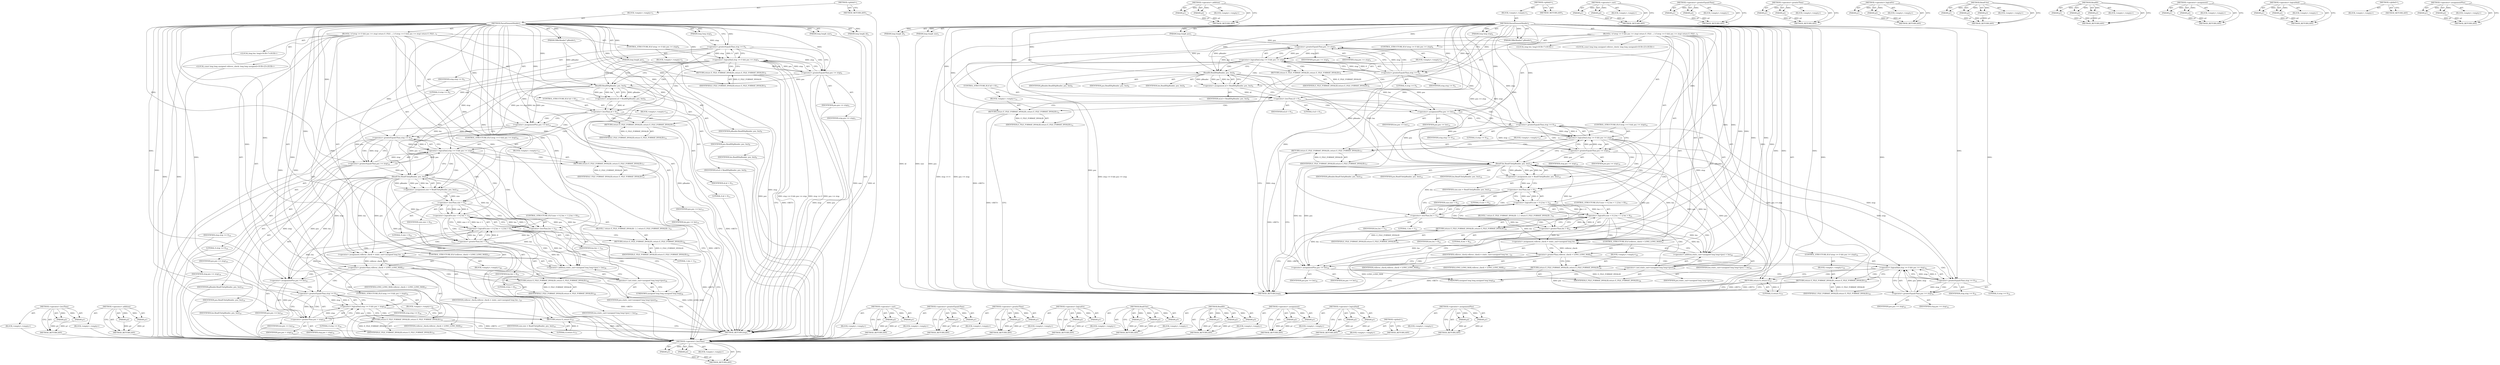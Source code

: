 digraph "&lt;operator&gt;.assignmentPlus" {
vulnerable_152 [label=<(METHOD,&lt;operator&gt;.lessThan)>];
vulnerable_153 [label=<(PARAM,p1)>];
vulnerable_154 [label=<(PARAM,p2)>];
vulnerable_155 [label=<(BLOCK,&lt;empty&gt;,&lt;empty&gt;)>];
vulnerable_156 [label=<(METHOD_RETURN,ANY)>];
vulnerable_178 [label=<(METHOD,&lt;operator&gt;.addition)>];
vulnerable_179 [label=<(PARAM,p1)>];
vulnerable_180 [label=<(PARAM,p2)>];
vulnerable_181 [label=<(BLOCK,&lt;empty&gt;,&lt;empty&gt;)>];
vulnerable_182 [label=<(METHOD_RETURN,ANY)>];
vulnerable_6 [label=<(METHOD,&lt;global&gt;)<SUB>1</SUB>>];
vulnerable_7 [label=<(BLOCK,&lt;empty&gt;,&lt;empty&gt;)<SUB>1</SUB>>];
vulnerable_8 [label=<(METHOD,ParseElementHeader)<SUB>1</SUB>>];
vulnerable_9 [label=<(PARAM,IMkvReader* pReader)<SUB>1</SUB>>];
vulnerable_10 [label=<(PARAM,long long&amp; pos)<SUB>1</SUB>>];
vulnerable_11 [label=<(PARAM,long long stop)<SUB>2</SUB>>];
vulnerable_12 [label=<(PARAM,long long&amp; id)<SUB>2</SUB>>];
vulnerable_13 [label=<(PARAM,long long&amp; size)<SUB>3</SUB>>];
vulnerable_14 [label=<(BLOCK,{
 if (stop &gt;= 0 &amp;&amp; pos &gt;= stop)
 return E_FILE...,{
 if (stop &gt;= 0 &amp;&amp; pos &gt;= stop)
 return E_FILE...)<SUB>3</SUB>>];
vulnerable_15 [label=<(CONTROL_STRUCTURE,IF,if (stop &gt;= 0 &amp;&amp; pos &gt;= stop))<SUB>4</SUB>>];
vulnerable_16 [label=<(&lt;operator&gt;.logicalAnd,stop &gt;= 0 &amp;&amp; pos &gt;= stop)<SUB>4</SUB>>];
vulnerable_17 [label=<(&lt;operator&gt;.greaterEqualsThan,stop &gt;= 0)<SUB>4</SUB>>];
vulnerable_18 [label=<(IDENTIFIER,stop,stop &gt;= 0)<SUB>4</SUB>>];
vulnerable_19 [label=<(LITERAL,0,stop &gt;= 0)<SUB>4</SUB>>];
vulnerable_20 [label=<(&lt;operator&gt;.greaterEqualsThan,pos &gt;= stop)<SUB>4</SUB>>];
vulnerable_21 [label=<(IDENTIFIER,pos,pos &gt;= stop)<SUB>4</SUB>>];
vulnerable_22 [label=<(IDENTIFIER,stop,pos &gt;= stop)<SUB>4</SUB>>];
vulnerable_23 [label=<(BLOCK,&lt;empty&gt;,&lt;empty&gt;)<SUB>5</SUB>>];
vulnerable_24 [label=<(RETURN,return E_FILE_FORMAT_INVALID;,return E_FILE_FORMAT_INVALID;)<SUB>5</SUB>>];
vulnerable_25 [label=<(IDENTIFIER,E_FILE_FORMAT_INVALID,return E_FILE_FORMAT_INVALID;)<SUB>5</SUB>>];
vulnerable_26 [label="<(LOCAL,long len: long)<SUB>7</SUB>>"];
vulnerable_27 [label=<(&lt;operator&gt;.assignment,id = ReadID(pReader, pos, len))<SUB>9</SUB>>];
vulnerable_28 [label=<(IDENTIFIER,id,id = ReadID(pReader, pos, len))<SUB>9</SUB>>];
vulnerable_29 [label=<(ReadID,ReadID(pReader, pos, len))<SUB>9</SUB>>];
vulnerable_30 [label=<(IDENTIFIER,pReader,ReadID(pReader, pos, len))<SUB>9</SUB>>];
vulnerable_31 [label=<(IDENTIFIER,pos,ReadID(pReader, pos, len))<SUB>9</SUB>>];
vulnerable_32 [label=<(IDENTIFIER,len,ReadID(pReader, pos, len))<SUB>9</SUB>>];
vulnerable_33 [label=<(CONTROL_STRUCTURE,IF,if (id &lt; 0))<SUB>11</SUB>>];
vulnerable_34 [label=<(&lt;operator&gt;.lessThan,id &lt; 0)<SUB>11</SUB>>];
vulnerable_35 [label=<(IDENTIFIER,id,id &lt; 0)<SUB>11</SUB>>];
vulnerable_36 [label=<(LITERAL,0,id &lt; 0)<SUB>11</SUB>>];
vulnerable_37 [label=<(BLOCK,&lt;empty&gt;,&lt;empty&gt;)<SUB>12</SUB>>];
vulnerable_38 [label=<(RETURN,return E_FILE_FORMAT_INVALID;,return E_FILE_FORMAT_INVALID;)<SUB>12</SUB>>];
vulnerable_39 [label=<(IDENTIFIER,E_FILE_FORMAT_INVALID,return E_FILE_FORMAT_INVALID;)<SUB>12</SUB>>];
vulnerable_40 [label=<(&lt;operator&gt;.assignmentPlus,pos += len)<SUB>14</SUB>>];
vulnerable_41 [label=<(IDENTIFIER,pos,pos += len)<SUB>14</SUB>>];
vulnerable_42 [label=<(IDENTIFIER,len,pos += len)<SUB>14</SUB>>];
vulnerable_43 [label=<(CONTROL_STRUCTURE,IF,if (stop &gt;= 0 &amp;&amp; pos &gt;= stop))<SUB>16</SUB>>];
vulnerable_44 [label=<(&lt;operator&gt;.logicalAnd,stop &gt;= 0 &amp;&amp; pos &gt;= stop)<SUB>16</SUB>>];
vulnerable_45 [label=<(&lt;operator&gt;.greaterEqualsThan,stop &gt;= 0)<SUB>16</SUB>>];
vulnerable_46 [label=<(IDENTIFIER,stop,stop &gt;= 0)<SUB>16</SUB>>];
vulnerable_47 [label=<(LITERAL,0,stop &gt;= 0)<SUB>16</SUB>>];
vulnerable_48 [label=<(&lt;operator&gt;.greaterEqualsThan,pos &gt;= stop)<SUB>16</SUB>>];
vulnerable_49 [label=<(IDENTIFIER,pos,pos &gt;= stop)<SUB>16</SUB>>];
vulnerable_50 [label=<(IDENTIFIER,stop,pos &gt;= stop)<SUB>16</SUB>>];
vulnerable_51 [label=<(BLOCK,&lt;empty&gt;,&lt;empty&gt;)<SUB>17</SUB>>];
vulnerable_52 [label=<(RETURN,return E_FILE_FORMAT_INVALID;,return E_FILE_FORMAT_INVALID;)<SUB>17</SUB>>];
vulnerable_53 [label=<(IDENTIFIER,E_FILE_FORMAT_INVALID,return E_FILE_FORMAT_INVALID;)<SUB>17</SUB>>];
vulnerable_54 [label=<(&lt;operator&gt;.assignment,size = ReadUInt(pReader, pos, len))<SUB>19</SUB>>];
vulnerable_55 [label=<(IDENTIFIER,size,size = ReadUInt(pReader, pos, len))<SUB>19</SUB>>];
vulnerable_56 [label=<(ReadUInt,ReadUInt(pReader, pos, len))<SUB>19</SUB>>];
vulnerable_57 [label=<(IDENTIFIER,pReader,ReadUInt(pReader, pos, len))<SUB>19</SUB>>];
vulnerable_58 [label=<(IDENTIFIER,pos,ReadUInt(pReader, pos, len))<SUB>19</SUB>>];
vulnerable_59 [label=<(IDENTIFIER,len,ReadUInt(pReader, pos, len))<SUB>19</SUB>>];
vulnerable_60 [label=<(CONTROL_STRUCTURE,IF,if (size &lt; 0 || len &lt; 1 || len &gt; 8))<SUB>21</SUB>>];
vulnerable_61 [label=<(&lt;operator&gt;.logicalOr,size &lt; 0 || len &lt; 1 || len &gt; 8)<SUB>21</SUB>>];
vulnerable_62 [label=<(&lt;operator&gt;.logicalOr,size &lt; 0 || len &lt; 1)<SUB>21</SUB>>];
vulnerable_63 [label=<(&lt;operator&gt;.lessThan,size &lt; 0)<SUB>21</SUB>>];
vulnerable_64 [label=<(IDENTIFIER,size,size &lt; 0)<SUB>21</SUB>>];
vulnerable_65 [label=<(LITERAL,0,size &lt; 0)<SUB>21</SUB>>];
vulnerable_66 [label=<(&lt;operator&gt;.lessThan,len &lt; 1)<SUB>21</SUB>>];
vulnerable_67 [label=<(IDENTIFIER,len,len &lt; 1)<SUB>21</SUB>>];
vulnerable_68 [label=<(LITERAL,1,len &lt; 1)<SUB>21</SUB>>];
vulnerable_69 [label=<(&lt;operator&gt;.greaterThan,len &gt; 8)<SUB>21</SUB>>];
vulnerable_70 [label=<(IDENTIFIER,len,len &gt; 8)<SUB>21</SUB>>];
vulnerable_71 [label=<(LITERAL,8,len &gt; 8)<SUB>21</SUB>>];
vulnerable_72 [label=<(BLOCK,{
 return E_FILE_FORMAT_INVALID;
 },{
 return E_FILE_FORMAT_INVALID;
 })<SUB>21</SUB>>];
vulnerable_73 [label=<(RETURN,return E_FILE_FORMAT_INVALID;,return E_FILE_FORMAT_INVALID;)<SUB>22</SUB>>];
vulnerable_74 [label=<(IDENTIFIER,E_FILE_FORMAT_INVALID,return E_FILE_FORMAT_INVALID;)<SUB>22</SUB>>];
vulnerable_75 [label="<(LOCAL,const long long unsigned rollover_check: long long unsigned)<SUB>25</SUB>>"];
vulnerable_76 [label=<(&lt;operator&gt;.assignment,rollover_check =
 static_cast&lt;unsigned long lon...)<SUB>25</SUB>>];
vulnerable_77 [label=<(IDENTIFIER,rollover_check,rollover_check =
 static_cast&lt;unsigned long lon...)<SUB>25</SUB>>];
vulnerable_78 [label=<(&lt;operator&gt;.addition,static_cast&lt;unsigned long long&gt;(pos) + len)<SUB>26</SUB>>];
vulnerable_79 [label=<(&lt;operator&gt;.cast,static_cast&lt;unsigned long long&gt;(pos))<SUB>26</SUB>>];
vulnerable_80 [label=<(UNKNOWN,unsigned long long,unsigned long long)<SUB>26</SUB>>];
vulnerable_81 [label=<(IDENTIFIER,pos,static_cast&lt;unsigned long long&gt;(pos))<SUB>26</SUB>>];
vulnerable_82 [label=<(IDENTIFIER,len,static_cast&lt;unsigned long long&gt;(pos) + len)<SUB>26</SUB>>];
vulnerable_83 [label=<(CONTROL_STRUCTURE,IF,if (rollover_check &gt; LONG_LONG_MAX))<SUB>27</SUB>>];
vulnerable_84 [label=<(&lt;operator&gt;.greaterThan,rollover_check &gt; LONG_LONG_MAX)<SUB>27</SUB>>];
vulnerable_85 [label=<(IDENTIFIER,rollover_check,rollover_check &gt; LONG_LONG_MAX)<SUB>27</SUB>>];
vulnerable_86 [label=<(IDENTIFIER,LONG_LONG_MAX,rollover_check &gt; LONG_LONG_MAX)<SUB>27</SUB>>];
vulnerable_87 [label=<(BLOCK,&lt;empty&gt;,&lt;empty&gt;)<SUB>28</SUB>>];
vulnerable_88 [label=<(RETURN,return E_FILE_FORMAT_INVALID;,return E_FILE_FORMAT_INVALID;)<SUB>28</SUB>>];
vulnerable_89 [label=<(IDENTIFIER,E_FILE_FORMAT_INVALID,return E_FILE_FORMAT_INVALID;)<SUB>28</SUB>>];
vulnerable_90 [label=<(&lt;operator&gt;.assignmentPlus,pos += len)<SUB>30</SUB>>];
vulnerable_91 [label=<(IDENTIFIER,pos,pos += len)<SUB>30</SUB>>];
vulnerable_92 [label=<(IDENTIFIER,len,pos += len)<SUB>30</SUB>>];
vulnerable_93 [label=<(CONTROL_STRUCTURE,IF,if (stop &gt;= 0 &amp;&amp; pos &gt;= stop))<SUB>34</SUB>>];
vulnerable_94 [label=<(&lt;operator&gt;.logicalAnd,stop &gt;= 0 &amp;&amp; pos &gt;= stop)<SUB>34</SUB>>];
vulnerable_95 [label=<(&lt;operator&gt;.greaterEqualsThan,stop &gt;= 0)<SUB>34</SUB>>];
vulnerable_96 [label=<(IDENTIFIER,stop,stop &gt;= 0)<SUB>34</SUB>>];
vulnerable_97 [label=<(LITERAL,0,stop &gt;= 0)<SUB>34</SUB>>];
vulnerable_98 [label=<(&lt;operator&gt;.greaterEqualsThan,pos &gt;= stop)<SUB>34</SUB>>];
vulnerable_99 [label=<(IDENTIFIER,pos,pos &gt;= stop)<SUB>34</SUB>>];
vulnerable_100 [label=<(IDENTIFIER,stop,pos &gt;= stop)<SUB>34</SUB>>];
vulnerable_101 [label=<(BLOCK,&lt;empty&gt;,&lt;empty&gt;)<SUB>35</SUB>>];
vulnerable_102 [label=<(RETURN,return E_FILE_FORMAT_INVALID;,return E_FILE_FORMAT_INVALID;)<SUB>35</SUB>>];
vulnerable_103 [label=<(IDENTIFIER,E_FILE_FORMAT_INVALID,return E_FILE_FORMAT_INVALID;)<SUB>35</SUB>>];
vulnerable_104 [label=<(RETURN,return 0;,return 0;)<SUB>37</SUB>>];
vulnerable_105 [label=<(LITERAL,0,return 0;)<SUB>37</SUB>>];
vulnerable_106 [label=<(METHOD_RETURN,long)<SUB>1</SUB>>];
vulnerable_108 [label=<(METHOD_RETURN,ANY)<SUB>1</SUB>>];
vulnerable_183 [label=<(METHOD,&lt;operator&gt;.cast)>];
vulnerable_184 [label=<(PARAM,p1)>];
vulnerable_185 [label=<(PARAM,p2)>];
vulnerable_186 [label=<(BLOCK,&lt;empty&gt;,&lt;empty&gt;)>];
vulnerable_187 [label=<(METHOD_RETURN,ANY)>];
vulnerable_136 [label=<(METHOD,&lt;operator&gt;.greaterEqualsThan)>];
vulnerable_137 [label=<(PARAM,p1)>];
vulnerable_138 [label=<(PARAM,p2)>];
vulnerable_139 [label=<(BLOCK,&lt;empty&gt;,&lt;empty&gt;)>];
vulnerable_140 [label=<(METHOD_RETURN,ANY)>];
vulnerable_173 [label=<(METHOD,&lt;operator&gt;.greaterThan)>];
vulnerable_174 [label=<(PARAM,p1)>];
vulnerable_175 [label=<(PARAM,p2)>];
vulnerable_176 [label=<(BLOCK,&lt;empty&gt;,&lt;empty&gt;)>];
vulnerable_177 [label=<(METHOD_RETURN,ANY)>];
vulnerable_168 [label=<(METHOD,&lt;operator&gt;.logicalOr)>];
vulnerable_169 [label=<(PARAM,p1)>];
vulnerable_170 [label=<(PARAM,p2)>];
vulnerable_171 [label=<(BLOCK,&lt;empty&gt;,&lt;empty&gt;)>];
vulnerable_172 [label=<(METHOD_RETURN,ANY)>];
vulnerable_162 [label=<(METHOD,ReadUInt)>];
vulnerable_163 [label=<(PARAM,p1)>];
vulnerable_164 [label=<(PARAM,p2)>];
vulnerable_165 [label=<(PARAM,p3)>];
vulnerable_166 [label=<(BLOCK,&lt;empty&gt;,&lt;empty&gt;)>];
vulnerable_167 [label=<(METHOD_RETURN,ANY)>];
vulnerable_146 [label=<(METHOD,ReadID)>];
vulnerable_147 [label=<(PARAM,p1)>];
vulnerable_148 [label=<(PARAM,p2)>];
vulnerable_149 [label=<(PARAM,p3)>];
vulnerable_150 [label=<(BLOCK,&lt;empty&gt;,&lt;empty&gt;)>];
vulnerable_151 [label=<(METHOD_RETURN,ANY)>];
vulnerable_141 [label=<(METHOD,&lt;operator&gt;.assignment)>];
vulnerable_142 [label=<(PARAM,p1)>];
vulnerable_143 [label=<(PARAM,p2)>];
vulnerable_144 [label=<(BLOCK,&lt;empty&gt;,&lt;empty&gt;)>];
vulnerable_145 [label=<(METHOD_RETURN,ANY)>];
vulnerable_131 [label=<(METHOD,&lt;operator&gt;.logicalAnd)>];
vulnerable_132 [label=<(PARAM,p1)>];
vulnerable_133 [label=<(PARAM,p2)>];
vulnerable_134 [label=<(BLOCK,&lt;empty&gt;,&lt;empty&gt;)>];
vulnerable_135 [label=<(METHOD_RETURN,ANY)>];
vulnerable_125 [label=<(METHOD,&lt;global&gt;)<SUB>1</SUB>>];
vulnerable_126 [label=<(BLOCK,&lt;empty&gt;,&lt;empty&gt;)>];
vulnerable_127 [label=<(METHOD_RETURN,ANY)>];
vulnerable_157 [label=<(METHOD,&lt;operator&gt;.assignmentPlus)>];
vulnerable_158 [label=<(PARAM,p1)>];
vulnerable_159 [label=<(PARAM,p2)>];
vulnerable_160 [label=<(BLOCK,&lt;empty&gt;,&lt;empty&gt;)>];
vulnerable_161 [label=<(METHOD_RETURN,ANY)>];
fixed_152 [label=<(METHOD,&lt;operator&gt;.lessThan)>];
fixed_153 [label=<(PARAM,p1)>];
fixed_154 [label=<(PARAM,p2)>];
fixed_155 [label=<(BLOCK,&lt;empty&gt;,&lt;empty&gt;)>];
fixed_156 [label=<(METHOD_RETURN,ANY)>];
fixed_178 [label=<(METHOD,&lt;operator&gt;.addition)>];
fixed_179 [label=<(PARAM,p1)>];
fixed_180 [label=<(PARAM,p2)>];
fixed_181 [label=<(BLOCK,&lt;empty&gt;,&lt;empty&gt;)>];
fixed_182 [label=<(METHOD_RETURN,ANY)>];
fixed_6 [label=<(METHOD,&lt;global&gt;)<SUB>1</SUB>>];
fixed_7 [label=<(BLOCK,&lt;empty&gt;,&lt;empty&gt;)<SUB>1</SUB>>];
fixed_8 [label=<(METHOD,ParseElementHeader)<SUB>1</SUB>>];
fixed_9 [label=<(PARAM,IMkvReader* pReader)<SUB>1</SUB>>];
fixed_10 [label=<(PARAM,long long&amp; pos)<SUB>1</SUB>>];
fixed_11 [label=<(PARAM,long long stop)<SUB>2</SUB>>];
fixed_12 [label=<(PARAM,long long&amp; id)<SUB>2</SUB>>];
fixed_13 [label=<(PARAM,long long&amp; size)<SUB>3</SUB>>];
fixed_14 [label=<(BLOCK,{
 if (stop &gt;= 0 &amp;&amp; pos &gt;= stop)
 return E_FILE...,{
 if (stop &gt;= 0 &amp;&amp; pos &gt;= stop)
 return E_FILE...)<SUB>3</SUB>>];
fixed_15 [label=<(CONTROL_STRUCTURE,IF,if (stop &gt;= 0 &amp;&amp; pos &gt;= stop))<SUB>4</SUB>>];
fixed_16 [label=<(&lt;operator&gt;.logicalAnd,stop &gt;= 0 &amp;&amp; pos &gt;= stop)<SUB>4</SUB>>];
fixed_17 [label=<(&lt;operator&gt;.greaterEqualsThan,stop &gt;= 0)<SUB>4</SUB>>];
fixed_18 [label=<(IDENTIFIER,stop,stop &gt;= 0)<SUB>4</SUB>>];
fixed_19 [label=<(LITERAL,0,stop &gt;= 0)<SUB>4</SUB>>];
fixed_20 [label=<(&lt;operator&gt;.greaterEqualsThan,pos &gt;= stop)<SUB>4</SUB>>];
fixed_21 [label=<(IDENTIFIER,pos,pos &gt;= stop)<SUB>4</SUB>>];
fixed_22 [label=<(IDENTIFIER,stop,pos &gt;= stop)<SUB>4</SUB>>];
fixed_23 [label=<(BLOCK,&lt;empty&gt;,&lt;empty&gt;)<SUB>5</SUB>>];
fixed_24 [label=<(RETURN,return E_FILE_FORMAT_INVALID;,return E_FILE_FORMAT_INVALID;)<SUB>5</SUB>>];
fixed_25 [label=<(IDENTIFIER,E_FILE_FORMAT_INVALID,return E_FILE_FORMAT_INVALID;)<SUB>5</SUB>>];
fixed_26 [label="<(LOCAL,long len: long)<SUB>7</SUB>>"];
fixed_27 [label=<(&lt;operator&gt;.assignment,id = ReadID(pReader, pos, len))<SUB>9</SUB>>];
fixed_28 [label=<(IDENTIFIER,id,id = ReadID(pReader, pos, len))<SUB>9</SUB>>];
fixed_29 [label=<(ReadID,ReadID(pReader, pos, len))<SUB>9</SUB>>];
fixed_30 [label=<(IDENTIFIER,pReader,ReadID(pReader, pos, len))<SUB>9</SUB>>];
fixed_31 [label=<(IDENTIFIER,pos,ReadID(pReader, pos, len))<SUB>9</SUB>>];
fixed_32 [label=<(IDENTIFIER,len,ReadID(pReader, pos, len))<SUB>9</SUB>>];
fixed_33 [label=<(CONTROL_STRUCTURE,IF,if (id &lt; 0))<SUB>11</SUB>>];
fixed_34 [label=<(&lt;operator&gt;.lessThan,id &lt; 0)<SUB>11</SUB>>];
fixed_35 [label=<(IDENTIFIER,id,id &lt; 0)<SUB>11</SUB>>];
fixed_36 [label=<(LITERAL,0,id &lt; 0)<SUB>11</SUB>>];
fixed_37 [label=<(BLOCK,&lt;empty&gt;,&lt;empty&gt;)<SUB>12</SUB>>];
fixed_38 [label=<(RETURN,return E_FILE_FORMAT_INVALID;,return E_FILE_FORMAT_INVALID;)<SUB>12</SUB>>];
fixed_39 [label=<(IDENTIFIER,E_FILE_FORMAT_INVALID,return E_FILE_FORMAT_INVALID;)<SUB>12</SUB>>];
fixed_40 [label=<(&lt;operator&gt;.assignmentPlus,pos += len)<SUB>14</SUB>>];
fixed_41 [label=<(IDENTIFIER,pos,pos += len)<SUB>14</SUB>>];
fixed_42 [label=<(IDENTIFIER,len,pos += len)<SUB>14</SUB>>];
fixed_43 [label=<(CONTROL_STRUCTURE,IF,if (stop &gt;= 0 &amp;&amp; pos &gt;= stop))<SUB>16</SUB>>];
fixed_44 [label=<(&lt;operator&gt;.logicalAnd,stop &gt;= 0 &amp;&amp; pos &gt;= stop)<SUB>16</SUB>>];
fixed_45 [label=<(&lt;operator&gt;.greaterEqualsThan,stop &gt;= 0)<SUB>16</SUB>>];
fixed_46 [label=<(IDENTIFIER,stop,stop &gt;= 0)<SUB>16</SUB>>];
fixed_47 [label=<(LITERAL,0,stop &gt;= 0)<SUB>16</SUB>>];
fixed_48 [label=<(&lt;operator&gt;.greaterEqualsThan,pos &gt;= stop)<SUB>16</SUB>>];
fixed_49 [label=<(IDENTIFIER,pos,pos &gt;= stop)<SUB>16</SUB>>];
fixed_50 [label=<(IDENTIFIER,stop,pos &gt;= stop)<SUB>16</SUB>>];
fixed_51 [label=<(BLOCK,&lt;empty&gt;,&lt;empty&gt;)<SUB>17</SUB>>];
fixed_52 [label=<(RETURN,return E_FILE_FORMAT_INVALID;,return E_FILE_FORMAT_INVALID;)<SUB>17</SUB>>];
fixed_53 [label=<(IDENTIFIER,E_FILE_FORMAT_INVALID,return E_FILE_FORMAT_INVALID;)<SUB>17</SUB>>];
fixed_54 [label=<(&lt;operator&gt;.assignment,size = ReadUInt(pReader, pos, len))<SUB>19</SUB>>];
fixed_55 [label=<(IDENTIFIER,size,size = ReadUInt(pReader, pos, len))<SUB>19</SUB>>];
fixed_56 [label=<(ReadUInt,ReadUInt(pReader, pos, len))<SUB>19</SUB>>];
fixed_57 [label=<(IDENTIFIER,pReader,ReadUInt(pReader, pos, len))<SUB>19</SUB>>];
fixed_58 [label=<(IDENTIFIER,pos,ReadUInt(pReader, pos, len))<SUB>19</SUB>>];
fixed_59 [label=<(IDENTIFIER,len,ReadUInt(pReader, pos, len))<SUB>19</SUB>>];
fixed_60 [label=<(CONTROL_STRUCTURE,IF,if (size &lt; 0 || len &lt; 1 || len &gt; 8))<SUB>21</SUB>>];
fixed_61 [label=<(&lt;operator&gt;.logicalOr,size &lt; 0 || len &lt; 1 || len &gt; 8)<SUB>21</SUB>>];
fixed_62 [label=<(&lt;operator&gt;.logicalOr,size &lt; 0 || len &lt; 1)<SUB>21</SUB>>];
fixed_63 [label=<(&lt;operator&gt;.lessThan,size &lt; 0)<SUB>21</SUB>>];
fixed_64 [label=<(IDENTIFIER,size,size &lt; 0)<SUB>21</SUB>>];
fixed_65 [label=<(LITERAL,0,size &lt; 0)<SUB>21</SUB>>];
fixed_66 [label=<(&lt;operator&gt;.lessThan,len &lt; 1)<SUB>21</SUB>>];
fixed_67 [label=<(IDENTIFIER,len,len &lt; 1)<SUB>21</SUB>>];
fixed_68 [label=<(LITERAL,1,len &lt; 1)<SUB>21</SUB>>];
fixed_69 [label=<(&lt;operator&gt;.greaterThan,len &gt; 8)<SUB>21</SUB>>];
fixed_70 [label=<(IDENTIFIER,len,len &gt; 8)<SUB>21</SUB>>];
fixed_71 [label=<(LITERAL,8,len &gt; 8)<SUB>21</SUB>>];
fixed_72 [label=<(BLOCK,{
 return E_FILE_FORMAT_INVALID;
 },{
 return E_FILE_FORMAT_INVALID;
 })<SUB>21</SUB>>];
fixed_73 [label=<(RETURN,return E_FILE_FORMAT_INVALID;,return E_FILE_FORMAT_INVALID;)<SUB>22</SUB>>];
fixed_74 [label=<(IDENTIFIER,E_FILE_FORMAT_INVALID,return E_FILE_FORMAT_INVALID;)<SUB>22</SUB>>];
fixed_75 [label="<(LOCAL,const long long unsigned rollover_check: long long unsigned)<SUB>25</SUB>>"];
fixed_76 [label=<(&lt;operator&gt;.assignment,rollover_check =
 static_cast&lt;unsigned long lon...)<SUB>25</SUB>>];
fixed_77 [label=<(IDENTIFIER,rollover_check,rollover_check =
 static_cast&lt;unsigned long lon...)<SUB>25</SUB>>];
fixed_78 [label=<(&lt;operator&gt;.addition,static_cast&lt;unsigned long long&gt;(pos) + len)<SUB>26</SUB>>];
fixed_79 [label=<(&lt;operator&gt;.cast,static_cast&lt;unsigned long long&gt;(pos))<SUB>26</SUB>>];
fixed_80 [label=<(UNKNOWN,unsigned long long,unsigned long long)<SUB>26</SUB>>];
fixed_81 [label=<(IDENTIFIER,pos,static_cast&lt;unsigned long long&gt;(pos))<SUB>26</SUB>>];
fixed_82 [label=<(IDENTIFIER,len,static_cast&lt;unsigned long long&gt;(pos) + len)<SUB>26</SUB>>];
fixed_83 [label=<(CONTROL_STRUCTURE,IF,if (rollover_check &gt; LONG_LONG_MAX))<SUB>27</SUB>>];
fixed_84 [label=<(&lt;operator&gt;.greaterThan,rollover_check &gt; LONG_LONG_MAX)<SUB>27</SUB>>];
fixed_85 [label=<(IDENTIFIER,rollover_check,rollover_check &gt; LONG_LONG_MAX)<SUB>27</SUB>>];
fixed_86 [label=<(IDENTIFIER,LONG_LONG_MAX,rollover_check &gt; LONG_LONG_MAX)<SUB>27</SUB>>];
fixed_87 [label=<(BLOCK,&lt;empty&gt;,&lt;empty&gt;)<SUB>28</SUB>>];
fixed_88 [label=<(RETURN,return E_FILE_FORMAT_INVALID;,return E_FILE_FORMAT_INVALID;)<SUB>28</SUB>>];
fixed_89 [label=<(IDENTIFIER,E_FILE_FORMAT_INVALID,return E_FILE_FORMAT_INVALID;)<SUB>28</SUB>>];
fixed_90 [label=<(&lt;operator&gt;.assignmentPlus,pos += len)<SUB>30</SUB>>];
fixed_91 [label=<(IDENTIFIER,pos,pos += len)<SUB>30</SUB>>];
fixed_92 [label=<(IDENTIFIER,len,pos += len)<SUB>30</SUB>>];
fixed_93 [label=<(CONTROL_STRUCTURE,IF,if (stop &gt;= 0 &amp;&amp; pos &gt; stop))<SUB>34</SUB>>];
fixed_94 [label=<(&lt;operator&gt;.logicalAnd,stop &gt;= 0 &amp;&amp; pos &gt; stop)<SUB>34</SUB>>];
fixed_95 [label=<(&lt;operator&gt;.greaterEqualsThan,stop &gt;= 0)<SUB>34</SUB>>];
fixed_96 [label=<(IDENTIFIER,stop,stop &gt;= 0)<SUB>34</SUB>>];
fixed_97 [label=<(LITERAL,0,stop &gt;= 0)<SUB>34</SUB>>];
fixed_98 [label=<(&lt;operator&gt;.greaterThan,pos &gt; stop)<SUB>34</SUB>>];
fixed_99 [label=<(IDENTIFIER,pos,pos &gt; stop)<SUB>34</SUB>>];
fixed_100 [label=<(IDENTIFIER,stop,pos &gt; stop)<SUB>34</SUB>>];
fixed_101 [label=<(BLOCK,&lt;empty&gt;,&lt;empty&gt;)<SUB>35</SUB>>];
fixed_102 [label=<(RETURN,return E_FILE_FORMAT_INVALID;,return E_FILE_FORMAT_INVALID;)<SUB>35</SUB>>];
fixed_103 [label=<(IDENTIFIER,E_FILE_FORMAT_INVALID,return E_FILE_FORMAT_INVALID;)<SUB>35</SUB>>];
fixed_104 [label=<(RETURN,return 0;,return 0;)<SUB>37</SUB>>];
fixed_105 [label=<(LITERAL,0,return 0;)<SUB>37</SUB>>];
fixed_106 [label=<(METHOD_RETURN,long)<SUB>1</SUB>>];
fixed_108 [label=<(METHOD_RETURN,ANY)<SUB>1</SUB>>];
fixed_183 [label=<(METHOD,&lt;operator&gt;.cast)>];
fixed_184 [label=<(PARAM,p1)>];
fixed_185 [label=<(PARAM,p2)>];
fixed_186 [label=<(BLOCK,&lt;empty&gt;,&lt;empty&gt;)>];
fixed_187 [label=<(METHOD_RETURN,ANY)>];
fixed_136 [label=<(METHOD,&lt;operator&gt;.greaterEqualsThan)>];
fixed_137 [label=<(PARAM,p1)>];
fixed_138 [label=<(PARAM,p2)>];
fixed_139 [label=<(BLOCK,&lt;empty&gt;,&lt;empty&gt;)>];
fixed_140 [label=<(METHOD_RETURN,ANY)>];
fixed_173 [label=<(METHOD,&lt;operator&gt;.greaterThan)>];
fixed_174 [label=<(PARAM,p1)>];
fixed_175 [label=<(PARAM,p2)>];
fixed_176 [label=<(BLOCK,&lt;empty&gt;,&lt;empty&gt;)>];
fixed_177 [label=<(METHOD_RETURN,ANY)>];
fixed_168 [label=<(METHOD,&lt;operator&gt;.logicalOr)>];
fixed_169 [label=<(PARAM,p1)>];
fixed_170 [label=<(PARAM,p2)>];
fixed_171 [label=<(BLOCK,&lt;empty&gt;,&lt;empty&gt;)>];
fixed_172 [label=<(METHOD_RETURN,ANY)>];
fixed_162 [label=<(METHOD,ReadUInt)>];
fixed_163 [label=<(PARAM,p1)>];
fixed_164 [label=<(PARAM,p2)>];
fixed_165 [label=<(PARAM,p3)>];
fixed_166 [label=<(BLOCK,&lt;empty&gt;,&lt;empty&gt;)>];
fixed_167 [label=<(METHOD_RETURN,ANY)>];
fixed_146 [label=<(METHOD,ReadID)>];
fixed_147 [label=<(PARAM,p1)>];
fixed_148 [label=<(PARAM,p2)>];
fixed_149 [label=<(PARAM,p3)>];
fixed_150 [label=<(BLOCK,&lt;empty&gt;,&lt;empty&gt;)>];
fixed_151 [label=<(METHOD_RETURN,ANY)>];
fixed_141 [label=<(METHOD,&lt;operator&gt;.assignment)>];
fixed_142 [label=<(PARAM,p1)>];
fixed_143 [label=<(PARAM,p2)>];
fixed_144 [label=<(BLOCK,&lt;empty&gt;,&lt;empty&gt;)>];
fixed_145 [label=<(METHOD_RETURN,ANY)>];
fixed_131 [label=<(METHOD,&lt;operator&gt;.logicalAnd)>];
fixed_132 [label=<(PARAM,p1)>];
fixed_133 [label=<(PARAM,p2)>];
fixed_134 [label=<(BLOCK,&lt;empty&gt;,&lt;empty&gt;)>];
fixed_135 [label=<(METHOD_RETURN,ANY)>];
fixed_125 [label=<(METHOD,&lt;global&gt;)<SUB>1</SUB>>];
fixed_126 [label=<(BLOCK,&lt;empty&gt;,&lt;empty&gt;)>];
fixed_127 [label=<(METHOD_RETURN,ANY)>];
fixed_157 [label=<(METHOD,&lt;operator&gt;.assignmentPlus)>];
fixed_158 [label=<(PARAM,p1)>];
fixed_159 [label=<(PARAM,p2)>];
fixed_160 [label=<(BLOCK,&lt;empty&gt;,&lt;empty&gt;)>];
fixed_161 [label=<(METHOD_RETURN,ANY)>];
vulnerable_152 -> vulnerable_153  [key=0, label="AST: "];
vulnerable_152 -> vulnerable_153  [key=1, label="DDG: "];
vulnerable_152 -> vulnerable_155  [key=0, label="AST: "];
vulnerable_152 -> vulnerable_154  [key=0, label="AST: "];
vulnerable_152 -> vulnerable_154  [key=1, label="DDG: "];
vulnerable_152 -> vulnerable_156  [key=0, label="AST: "];
vulnerable_152 -> vulnerable_156  [key=1, label="CFG: "];
vulnerable_153 -> vulnerable_156  [key=0, label="DDG: p1"];
vulnerable_154 -> vulnerable_156  [key=0, label="DDG: p2"];
vulnerable_178 -> vulnerable_179  [key=0, label="AST: "];
vulnerable_178 -> vulnerable_179  [key=1, label="DDG: "];
vulnerable_178 -> vulnerable_181  [key=0, label="AST: "];
vulnerable_178 -> vulnerable_180  [key=0, label="AST: "];
vulnerable_178 -> vulnerable_180  [key=1, label="DDG: "];
vulnerable_178 -> vulnerable_182  [key=0, label="AST: "];
vulnerable_178 -> vulnerable_182  [key=1, label="CFG: "];
vulnerable_179 -> vulnerable_182  [key=0, label="DDG: p1"];
vulnerable_180 -> vulnerable_182  [key=0, label="DDG: p2"];
vulnerable_6 -> vulnerable_7  [key=0, label="AST: "];
vulnerable_6 -> vulnerable_108  [key=0, label="AST: "];
vulnerable_6 -> vulnerable_108  [key=1, label="CFG: "];
vulnerable_7 -> vulnerable_8  [key=0, label="AST: "];
vulnerable_8 -> vulnerable_9  [key=0, label="AST: "];
vulnerable_8 -> vulnerable_9  [key=1, label="DDG: "];
vulnerable_8 -> vulnerable_10  [key=0, label="AST: "];
vulnerable_8 -> vulnerable_10  [key=1, label="DDG: "];
vulnerable_8 -> vulnerable_11  [key=0, label="AST: "];
vulnerable_8 -> vulnerable_11  [key=1, label="DDG: "];
vulnerable_8 -> vulnerable_12  [key=0, label="AST: "];
vulnerable_8 -> vulnerable_12  [key=1, label="DDG: "];
vulnerable_8 -> vulnerable_13  [key=0, label="AST: "];
vulnerable_8 -> vulnerable_13  [key=1, label="DDG: "];
vulnerable_8 -> vulnerable_14  [key=0, label="AST: "];
vulnerable_8 -> vulnerable_106  [key=0, label="AST: "];
vulnerable_8 -> vulnerable_17  [key=0, label="CFG: "];
vulnerable_8 -> vulnerable_17  [key=1, label="DDG: "];
vulnerable_8 -> vulnerable_40  [key=0, label="DDG: "];
vulnerable_8 -> vulnerable_76  [key=0, label="DDG: "];
vulnerable_8 -> vulnerable_90  [key=0, label="DDG: "];
vulnerable_8 -> vulnerable_104  [key=0, label="DDG: "];
vulnerable_8 -> vulnerable_105  [key=0, label="DDG: "];
vulnerable_8 -> vulnerable_24  [key=0, label="DDG: "];
vulnerable_8 -> vulnerable_29  [key=0, label="DDG: "];
vulnerable_8 -> vulnerable_34  [key=0, label="DDG: "];
vulnerable_8 -> vulnerable_38  [key=0, label="DDG: "];
vulnerable_8 -> vulnerable_52  [key=0, label="DDG: "];
vulnerable_8 -> vulnerable_56  [key=0, label="DDG: "];
vulnerable_8 -> vulnerable_73  [key=0, label="DDG: "];
vulnerable_8 -> vulnerable_78  [key=0, label="DDG: "];
vulnerable_8 -> vulnerable_84  [key=0, label="DDG: "];
vulnerable_8 -> vulnerable_88  [key=0, label="DDG: "];
vulnerable_8 -> vulnerable_102  [key=0, label="DDG: "];
vulnerable_8 -> vulnerable_20  [key=0, label="DDG: "];
vulnerable_8 -> vulnerable_25  [key=0, label="DDG: "];
vulnerable_8 -> vulnerable_39  [key=0, label="DDG: "];
vulnerable_8 -> vulnerable_45  [key=0, label="DDG: "];
vulnerable_8 -> vulnerable_48  [key=0, label="DDG: "];
vulnerable_8 -> vulnerable_53  [key=0, label="DDG: "];
vulnerable_8 -> vulnerable_69  [key=0, label="DDG: "];
vulnerable_8 -> vulnerable_74  [key=0, label="DDG: "];
vulnerable_8 -> vulnerable_79  [key=0, label="DDG: "];
vulnerable_8 -> vulnerable_89  [key=0, label="DDG: "];
vulnerable_8 -> vulnerable_95  [key=0, label="DDG: "];
vulnerable_8 -> vulnerable_98  [key=0, label="DDG: "];
vulnerable_8 -> vulnerable_103  [key=0, label="DDG: "];
vulnerable_8 -> vulnerable_63  [key=0, label="DDG: "];
vulnerable_8 -> vulnerable_66  [key=0, label="DDG: "];
vulnerable_9 -> vulnerable_106  [key=0, label="DDG: pReader"];
vulnerable_9 -> vulnerable_29  [key=0, label="DDG: pReader"];
vulnerable_10 -> vulnerable_106  [key=0, label="DDG: pos"];
vulnerable_10 -> vulnerable_29  [key=0, label="DDG: pos"];
vulnerable_10 -> vulnerable_20  [key=0, label="DDG: pos"];
vulnerable_11 -> vulnerable_17  [key=0, label="DDG: stop"];
vulnerable_12 -> vulnerable_106  [key=0, label="DDG: id"];
vulnerable_13 -> vulnerable_106  [key=0, label="DDG: size"];
vulnerable_14 -> vulnerable_15  [key=0, label="AST: "];
vulnerable_14 -> vulnerable_26  [key=0, label="AST: "];
vulnerable_14 -> vulnerable_27  [key=0, label="AST: "];
vulnerable_14 -> vulnerable_33  [key=0, label="AST: "];
vulnerable_14 -> vulnerable_40  [key=0, label="AST: "];
vulnerable_14 -> vulnerable_43  [key=0, label="AST: "];
vulnerable_14 -> vulnerable_54  [key=0, label="AST: "];
vulnerable_14 -> vulnerable_60  [key=0, label="AST: "];
vulnerable_14 -> vulnerable_75  [key=0, label="AST: "];
vulnerable_14 -> vulnerable_76  [key=0, label="AST: "];
vulnerable_14 -> vulnerable_83  [key=0, label="AST: "];
vulnerable_14 -> vulnerable_90  [key=0, label="AST: "];
vulnerable_14 -> vulnerable_93  [key=0, label="AST: "];
vulnerable_14 -> vulnerable_104  [key=0, label="AST: "];
vulnerable_15 -> vulnerable_16  [key=0, label="AST: "];
vulnerable_15 -> vulnerable_23  [key=0, label="AST: "];
vulnerable_16 -> vulnerable_17  [key=0, label="AST: "];
vulnerable_16 -> vulnerable_20  [key=0, label="AST: "];
vulnerable_16 -> vulnerable_24  [key=0, label="CFG: "];
vulnerable_16 -> vulnerable_24  [key=1, label="CDG: "];
vulnerable_16 -> vulnerable_29  [key=0, label="CFG: "];
vulnerable_16 -> vulnerable_29  [key=1, label="CDG: "];
vulnerable_16 -> vulnerable_106  [key=0, label="DDG: stop &gt;= 0"];
vulnerable_16 -> vulnerable_106  [key=1, label="DDG: pos &gt;= stop"];
vulnerable_16 -> vulnerable_106  [key=2, label="DDG: stop &gt;= 0 &amp;&amp; pos &gt;= stop"];
vulnerable_16 -> vulnerable_44  [key=0, label="DDG: pos &gt;= stop"];
vulnerable_16 -> vulnerable_34  [key=0, label="CDG: "];
vulnerable_16 -> vulnerable_27  [key=0, label="CDG: "];
vulnerable_17 -> vulnerable_18  [key=0, label="AST: "];
vulnerable_17 -> vulnerable_19  [key=0, label="AST: "];
vulnerable_17 -> vulnerable_16  [key=0, label="CFG: "];
vulnerable_17 -> vulnerable_16  [key=1, label="DDG: stop"];
vulnerable_17 -> vulnerable_16  [key=2, label="DDG: 0"];
vulnerable_17 -> vulnerable_20  [key=0, label="CFG: "];
vulnerable_17 -> vulnerable_20  [key=1, label="DDG: stop"];
vulnerable_17 -> vulnerable_20  [key=2, label="CDG: "];
vulnerable_17 -> vulnerable_106  [key=0, label="DDG: stop"];
vulnerable_17 -> vulnerable_45  [key=0, label="DDG: stop"];
vulnerable_20 -> vulnerable_21  [key=0, label="AST: "];
vulnerable_20 -> vulnerable_22  [key=0, label="AST: "];
vulnerable_20 -> vulnerable_16  [key=0, label="CFG: "];
vulnerable_20 -> vulnerable_16  [key=1, label="DDG: pos"];
vulnerable_20 -> vulnerable_16  [key=2, label="DDG: stop"];
vulnerable_20 -> vulnerable_106  [key=0, label="DDG: pos"];
vulnerable_20 -> vulnerable_106  [key=1, label="DDG: stop"];
vulnerable_20 -> vulnerable_29  [key=0, label="DDG: pos"];
vulnerable_20 -> vulnerable_45  [key=0, label="DDG: stop"];
vulnerable_23 -> vulnerable_24  [key=0, label="AST: "];
vulnerable_24 -> vulnerable_25  [key=0, label="AST: "];
vulnerable_24 -> vulnerable_106  [key=0, label="CFG: "];
vulnerable_24 -> vulnerable_106  [key=1, label="DDG: &lt;RET&gt;"];
vulnerable_25 -> vulnerable_24  [key=0, label="DDG: E_FILE_FORMAT_INVALID"];
vulnerable_27 -> vulnerable_28  [key=0, label="AST: "];
vulnerable_27 -> vulnerable_29  [key=0, label="AST: "];
vulnerable_27 -> vulnerable_34  [key=0, label="CFG: "];
vulnerable_27 -> vulnerable_34  [key=1, label="DDG: id"];
vulnerable_29 -> vulnerable_30  [key=0, label="AST: "];
vulnerable_29 -> vulnerable_31  [key=0, label="AST: "];
vulnerable_29 -> vulnerable_32  [key=0, label="AST: "];
vulnerable_29 -> vulnerable_27  [key=0, label="CFG: "];
vulnerable_29 -> vulnerable_27  [key=1, label="DDG: pReader"];
vulnerable_29 -> vulnerable_27  [key=2, label="DDG: pos"];
vulnerable_29 -> vulnerable_27  [key=3, label="DDG: len"];
vulnerable_29 -> vulnerable_40  [key=0, label="DDG: len"];
vulnerable_29 -> vulnerable_40  [key=1, label="DDG: pos"];
vulnerable_29 -> vulnerable_56  [key=0, label="DDG: pReader"];
vulnerable_29 -> vulnerable_56  [key=1, label="DDG: len"];
vulnerable_33 -> vulnerable_34  [key=0, label="AST: "];
vulnerable_33 -> vulnerable_37  [key=0, label="AST: "];
vulnerable_34 -> vulnerable_35  [key=0, label="AST: "];
vulnerable_34 -> vulnerable_36  [key=0, label="AST: "];
vulnerable_34 -> vulnerable_38  [key=0, label="CFG: "];
vulnerable_34 -> vulnerable_38  [key=1, label="CDG: "];
vulnerable_34 -> vulnerable_40  [key=0, label="CFG: "];
vulnerable_34 -> vulnerable_40  [key=1, label="CDG: "];
vulnerable_34 -> vulnerable_45  [key=0, label="CDG: "];
vulnerable_34 -> vulnerable_44  [key=0, label="CDG: "];
vulnerable_37 -> vulnerable_38  [key=0, label="AST: "];
vulnerable_38 -> vulnerable_39  [key=0, label="AST: "];
vulnerable_38 -> vulnerable_106  [key=0, label="CFG: "];
vulnerable_38 -> vulnerable_106  [key=1, label="DDG: &lt;RET&gt;"];
vulnerable_39 -> vulnerable_38  [key=0, label="DDG: E_FILE_FORMAT_INVALID"];
vulnerable_40 -> vulnerable_41  [key=0, label="AST: "];
vulnerable_40 -> vulnerable_42  [key=0, label="AST: "];
vulnerable_40 -> vulnerable_45  [key=0, label="CFG: "];
vulnerable_40 -> vulnerable_56  [key=0, label="DDG: pos"];
vulnerable_40 -> vulnerable_48  [key=0, label="DDG: pos"];
vulnerable_43 -> vulnerable_44  [key=0, label="AST: "];
vulnerable_43 -> vulnerable_51  [key=0, label="AST: "];
vulnerable_44 -> vulnerable_45  [key=0, label="AST: "];
vulnerable_44 -> vulnerable_48  [key=0, label="AST: "];
vulnerable_44 -> vulnerable_52  [key=0, label="CFG: "];
vulnerable_44 -> vulnerable_52  [key=1, label="CDG: "];
vulnerable_44 -> vulnerable_56  [key=0, label="CFG: "];
vulnerable_44 -> vulnerable_56  [key=1, label="CDG: "];
vulnerable_44 -> vulnerable_94  [key=0, label="DDG: pos &gt;= stop"];
vulnerable_44 -> vulnerable_54  [key=0, label="CDG: "];
vulnerable_44 -> vulnerable_61  [key=0, label="CDG: "];
vulnerable_44 -> vulnerable_63  [key=0, label="CDG: "];
vulnerable_44 -> vulnerable_62  [key=0, label="CDG: "];
vulnerable_45 -> vulnerable_46  [key=0, label="AST: "];
vulnerable_45 -> vulnerable_47  [key=0, label="AST: "];
vulnerable_45 -> vulnerable_44  [key=0, label="CFG: "];
vulnerable_45 -> vulnerable_44  [key=1, label="DDG: stop"];
vulnerable_45 -> vulnerable_44  [key=2, label="DDG: 0"];
vulnerable_45 -> vulnerable_48  [key=0, label="CFG: "];
vulnerable_45 -> vulnerable_48  [key=1, label="DDG: stop"];
vulnerable_45 -> vulnerable_48  [key=2, label="CDG: "];
vulnerable_45 -> vulnerable_95  [key=0, label="DDG: stop"];
vulnerable_48 -> vulnerable_49  [key=0, label="AST: "];
vulnerable_48 -> vulnerable_50  [key=0, label="AST: "];
vulnerable_48 -> vulnerable_44  [key=0, label="CFG: "];
vulnerable_48 -> vulnerable_44  [key=1, label="DDG: pos"];
vulnerable_48 -> vulnerable_44  [key=2, label="DDG: stop"];
vulnerable_48 -> vulnerable_56  [key=0, label="DDG: pos"];
vulnerable_48 -> vulnerable_95  [key=0, label="DDG: stop"];
vulnerable_51 -> vulnerable_52  [key=0, label="AST: "];
vulnerable_52 -> vulnerable_53  [key=0, label="AST: "];
vulnerable_52 -> vulnerable_106  [key=0, label="CFG: "];
vulnerable_52 -> vulnerable_106  [key=1, label="DDG: &lt;RET&gt;"];
vulnerable_53 -> vulnerable_52  [key=0, label="DDG: E_FILE_FORMAT_INVALID"];
vulnerable_54 -> vulnerable_55  [key=0, label="AST: "];
vulnerable_54 -> vulnerable_56  [key=0, label="AST: "];
vulnerable_54 -> vulnerable_63  [key=0, label="CFG: "];
vulnerable_54 -> vulnerable_63  [key=1, label="DDG: size"];
vulnerable_56 -> vulnerable_57  [key=0, label="AST: "];
vulnerable_56 -> vulnerable_58  [key=0, label="AST: "];
vulnerable_56 -> vulnerable_59  [key=0, label="AST: "];
vulnerable_56 -> vulnerable_54  [key=0, label="CFG: "];
vulnerable_56 -> vulnerable_54  [key=1, label="DDG: pReader"];
vulnerable_56 -> vulnerable_54  [key=2, label="DDG: pos"];
vulnerable_56 -> vulnerable_54  [key=3, label="DDG: len"];
vulnerable_56 -> vulnerable_76  [key=0, label="DDG: pos"];
vulnerable_56 -> vulnerable_76  [key=1, label="DDG: len"];
vulnerable_56 -> vulnerable_90  [key=0, label="DDG: len"];
vulnerable_56 -> vulnerable_90  [key=1, label="DDG: pos"];
vulnerable_56 -> vulnerable_78  [key=0, label="DDG: pos"];
vulnerable_56 -> vulnerable_78  [key=1, label="DDG: len"];
vulnerable_56 -> vulnerable_69  [key=0, label="DDG: len"];
vulnerable_56 -> vulnerable_79  [key=0, label="DDG: pos"];
vulnerable_56 -> vulnerable_66  [key=0, label="DDG: len"];
vulnerable_60 -> vulnerable_61  [key=0, label="AST: "];
vulnerable_60 -> vulnerable_72  [key=0, label="AST: "];
vulnerable_61 -> vulnerable_62  [key=0, label="AST: "];
vulnerable_61 -> vulnerable_69  [key=0, label="AST: "];
vulnerable_61 -> vulnerable_73  [key=0, label="CFG: "];
vulnerable_61 -> vulnerable_73  [key=1, label="CDG: "];
vulnerable_61 -> vulnerable_80  [key=0, label="CFG: "];
vulnerable_61 -> vulnerable_80  [key=1, label="CDG: "];
vulnerable_61 -> vulnerable_84  [key=0, label="CDG: "];
vulnerable_61 -> vulnerable_76  [key=0, label="CDG: "];
vulnerable_61 -> vulnerable_79  [key=0, label="CDG: "];
vulnerable_61 -> vulnerable_78  [key=0, label="CDG: "];
vulnerable_62 -> vulnerable_63  [key=0, label="AST: "];
vulnerable_62 -> vulnerable_66  [key=0, label="AST: "];
vulnerable_62 -> vulnerable_61  [key=0, label="CFG: "];
vulnerable_62 -> vulnerable_61  [key=1, label="DDG: size &lt; 0"];
vulnerable_62 -> vulnerable_61  [key=2, label="DDG: len &lt; 1"];
vulnerable_62 -> vulnerable_69  [key=0, label="CFG: "];
vulnerable_62 -> vulnerable_69  [key=1, label="CDG: "];
vulnerable_63 -> vulnerable_64  [key=0, label="AST: "];
vulnerable_63 -> vulnerable_65  [key=0, label="AST: "];
vulnerable_63 -> vulnerable_62  [key=0, label="CFG: "];
vulnerable_63 -> vulnerable_62  [key=1, label="DDG: size"];
vulnerable_63 -> vulnerable_62  [key=2, label="DDG: 0"];
vulnerable_63 -> vulnerable_66  [key=0, label="CFG: "];
vulnerable_63 -> vulnerable_66  [key=1, label="CDG: "];
vulnerable_66 -> vulnerable_67  [key=0, label="AST: "];
vulnerable_66 -> vulnerable_68  [key=0, label="AST: "];
vulnerable_66 -> vulnerable_62  [key=0, label="CFG: "];
vulnerable_66 -> vulnerable_62  [key=1, label="DDG: len"];
vulnerable_66 -> vulnerable_62  [key=2, label="DDG: 1"];
vulnerable_66 -> vulnerable_76  [key=0, label="DDG: len"];
vulnerable_66 -> vulnerable_90  [key=0, label="DDG: len"];
vulnerable_66 -> vulnerable_78  [key=0, label="DDG: len"];
vulnerable_66 -> vulnerable_69  [key=0, label="DDG: len"];
vulnerable_69 -> vulnerable_70  [key=0, label="AST: "];
vulnerable_69 -> vulnerable_71  [key=0, label="AST: "];
vulnerable_69 -> vulnerable_61  [key=0, label="CFG: "];
vulnerable_69 -> vulnerable_61  [key=1, label="DDG: len"];
vulnerable_69 -> vulnerable_61  [key=2, label="DDG: 8"];
vulnerable_69 -> vulnerable_76  [key=0, label="DDG: len"];
vulnerable_69 -> vulnerable_90  [key=0, label="DDG: len"];
vulnerable_69 -> vulnerable_78  [key=0, label="DDG: len"];
vulnerable_72 -> vulnerable_73  [key=0, label="AST: "];
vulnerable_73 -> vulnerable_74  [key=0, label="AST: "];
vulnerable_73 -> vulnerable_106  [key=0, label="CFG: "];
vulnerable_73 -> vulnerable_106  [key=1, label="DDG: &lt;RET&gt;"];
vulnerable_74 -> vulnerable_73  [key=0, label="DDG: E_FILE_FORMAT_INVALID"];
vulnerable_76 -> vulnerable_77  [key=0, label="AST: "];
vulnerable_76 -> vulnerable_78  [key=0, label="AST: "];
vulnerable_76 -> vulnerable_84  [key=0, label="CFG: "];
vulnerable_76 -> vulnerable_84  [key=1, label="DDG: rollover_check"];
vulnerable_78 -> vulnerable_79  [key=0, label="AST: "];
vulnerable_78 -> vulnerable_82  [key=0, label="AST: "];
vulnerable_78 -> vulnerable_76  [key=0, label="CFG: "];
vulnerable_79 -> vulnerable_80  [key=0, label="AST: "];
vulnerable_79 -> vulnerable_81  [key=0, label="AST: "];
vulnerable_79 -> vulnerable_78  [key=0, label="CFG: "];
vulnerable_80 -> vulnerable_79  [key=0, label="CFG: "];
vulnerable_83 -> vulnerable_84  [key=0, label="AST: "];
vulnerable_83 -> vulnerable_87  [key=0, label="AST: "];
vulnerable_84 -> vulnerable_85  [key=0, label="AST: "];
vulnerable_84 -> vulnerable_86  [key=0, label="AST: "];
vulnerable_84 -> vulnerable_88  [key=0, label="CFG: "];
vulnerable_84 -> vulnerable_88  [key=1, label="CDG: "];
vulnerable_84 -> vulnerable_90  [key=0, label="CFG: "];
vulnerable_84 -> vulnerable_90  [key=1, label="CDG: "];
vulnerable_84 -> vulnerable_106  [key=0, label="DDG: LONG_LONG_MAX"];
vulnerable_84 -> vulnerable_94  [key=0, label="CDG: "];
vulnerable_84 -> vulnerable_95  [key=0, label="CDG: "];
vulnerable_87 -> vulnerable_88  [key=0, label="AST: "];
vulnerable_88 -> vulnerable_89  [key=0, label="AST: "];
vulnerable_88 -> vulnerable_106  [key=0, label="CFG: "];
vulnerable_88 -> vulnerable_106  [key=1, label="DDG: &lt;RET&gt;"];
vulnerable_89 -> vulnerable_88  [key=0, label="DDG: E_FILE_FORMAT_INVALID"];
vulnerable_90 -> vulnerable_91  [key=0, label="AST: "];
vulnerable_90 -> vulnerable_92  [key=0, label="AST: "];
vulnerable_90 -> vulnerable_95  [key=0, label="CFG: "];
vulnerable_90 -> vulnerable_98  [key=0, label="DDG: pos"];
vulnerable_93 -> vulnerable_94  [key=0, label="AST: "];
vulnerable_93 -> vulnerable_101  [key=0, label="AST: "];
vulnerable_94 -> vulnerable_95  [key=0, label="AST: "];
vulnerable_94 -> vulnerable_98  [key=0, label="AST: "];
vulnerable_94 -> vulnerable_102  [key=0, label="CFG: "];
vulnerable_94 -> vulnerable_102  [key=1, label="CDG: "];
vulnerable_94 -> vulnerable_104  [key=0, label="CFG: "];
vulnerable_94 -> vulnerable_104  [key=1, label="CDG: "];
vulnerable_95 -> vulnerable_96  [key=0, label="AST: "];
vulnerable_95 -> vulnerable_97  [key=0, label="AST: "];
vulnerable_95 -> vulnerable_94  [key=0, label="CFG: "];
vulnerable_95 -> vulnerable_94  [key=1, label="DDG: stop"];
vulnerable_95 -> vulnerable_94  [key=2, label="DDG: 0"];
vulnerable_95 -> vulnerable_98  [key=0, label="CFG: "];
vulnerable_95 -> vulnerable_98  [key=1, label="DDG: stop"];
vulnerable_95 -> vulnerable_98  [key=2, label="CDG: "];
vulnerable_98 -> vulnerable_99  [key=0, label="AST: "];
vulnerable_98 -> vulnerable_100  [key=0, label="AST: "];
vulnerable_98 -> vulnerable_94  [key=0, label="CFG: "];
vulnerable_98 -> vulnerable_94  [key=1, label="DDG: pos"];
vulnerable_98 -> vulnerable_94  [key=2, label="DDG: stop"];
vulnerable_101 -> vulnerable_102  [key=0, label="AST: "];
vulnerable_102 -> vulnerable_103  [key=0, label="AST: "];
vulnerable_102 -> vulnerable_106  [key=0, label="CFG: "];
vulnerable_102 -> vulnerable_106  [key=1, label="DDG: &lt;RET&gt;"];
vulnerable_103 -> vulnerable_102  [key=0, label="DDG: E_FILE_FORMAT_INVALID"];
vulnerable_104 -> vulnerable_105  [key=0, label="AST: "];
vulnerable_104 -> vulnerable_106  [key=0, label="CFG: "];
vulnerable_104 -> vulnerable_106  [key=1, label="DDG: &lt;RET&gt;"];
vulnerable_105 -> vulnerable_104  [key=0, label="DDG: 0"];
vulnerable_183 -> vulnerable_184  [key=0, label="AST: "];
vulnerable_183 -> vulnerable_184  [key=1, label="DDG: "];
vulnerable_183 -> vulnerable_186  [key=0, label="AST: "];
vulnerable_183 -> vulnerable_185  [key=0, label="AST: "];
vulnerable_183 -> vulnerable_185  [key=1, label="DDG: "];
vulnerable_183 -> vulnerable_187  [key=0, label="AST: "];
vulnerable_183 -> vulnerable_187  [key=1, label="CFG: "];
vulnerable_184 -> vulnerable_187  [key=0, label="DDG: p1"];
vulnerable_185 -> vulnerable_187  [key=0, label="DDG: p2"];
vulnerable_136 -> vulnerable_137  [key=0, label="AST: "];
vulnerable_136 -> vulnerable_137  [key=1, label="DDG: "];
vulnerable_136 -> vulnerable_139  [key=0, label="AST: "];
vulnerable_136 -> vulnerable_138  [key=0, label="AST: "];
vulnerable_136 -> vulnerable_138  [key=1, label="DDG: "];
vulnerable_136 -> vulnerable_140  [key=0, label="AST: "];
vulnerable_136 -> vulnerable_140  [key=1, label="CFG: "];
vulnerable_137 -> vulnerable_140  [key=0, label="DDG: p1"];
vulnerable_138 -> vulnerable_140  [key=0, label="DDG: p2"];
vulnerable_173 -> vulnerable_174  [key=0, label="AST: "];
vulnerable_173 -> vulnerable_174  [key=1, label="DDG: "];
vulnerable_173 -> vulnerable_176  [key=0, label="AST: "];
vulnerable_173 -> vulnerable_175  [key=0, label="AST: "];
vulnerable_173 -> vulnerable_175  [key=1, label="DDG: "];
vulnerable_173 -> vulnerable_177  [key=0, label="AST: "];
vulnerable_173 -> vulnerable_177  [key=1, label="CFG: "];
vulnerable_174 -> vulnerable_177  [key=0, label="DDG: p1"];
vulnerable_175 -> vulnerable_177  [key=0, label="DDG: p2"];
vulnerable_168 -> vulnerable_169  [key=0, label="AST: "];
vulnerable_168 -> vulnerable_169  [key=1, label="DDG: "];
vulnerable_168 -> vulnerable_171  [key=0, label="AST: "];
vulnerable_168 -> vulnerable_170  [key=0, label="AST: "];
vulnerable_168 -> vulnerable_170  [key=1, label="DDG: "];
vulnerable_168 -> vulnerable_172  [key=0, label="AST: "];
vulnerable_168 -> vulnerable_172  [key=1, label="CFG: "];
vulnerable_169 -> vulnerable_172  [key=0, label="DDG: p1"];
vulnerable_170 -> vulnerable_172  [key=0, label="DDG: p2"];
vulnerable_162 -> vulnerable_163  [key=0, label="AST: "];
vulnerable_162 -> vulnerable_163  [key=1, label="DDG: "];
vulnerable_162 -> vulnerable_166  [key=0, label="AST: "];
vulnerable_162 -> vulnerable_164  [key=0, label="AST: "];
vulnerable_162 -> vulnerable_164  [key=1, label="DDG: "];
vulnerable_162 -> vulnerable_167  [key=0, label="AST: "];
vulnerable_162 -> vulnerable_167  [key=1, label="CFG: "];
vulnerable_162 -> vulnerable_165  [key=0, label="AST: "];
vulnerable_162 -> vulnerable_165  [key=1, label="DDG: "];
vulnerable_163 -> vulnerable_167  [key=0, label="DDG: p1"];
vulnerable_164 -> vulnerable_167  [key=0, label="DDG: p2"];
vulnerable_165 -> vulnerable_167  [key=0, label="DDG: p3"];
vulnerable_146 -> vulnerable_147  [key=0, label="AST: "];
vulnerable_146 -> vulnerable_147  [key=1, label="DDG: "];
vulnerable_146 -> vulnerable_150  [key=0, label="AST: "];
vulnerable_146 -> vulnerable_148  [key=0, label="AST: "];
vulnerable_146 -> vulnerable_148  [key=1, label="DDG: "];
vulnerable_146 -> vulnerable_151  [key=0, label="AST: "];
vulnerable_146 -> vulnerable_151  [key=1, label="CFG: "];
vulnerable_146 -> vulnerable_149  [key=0, label="AST: "];
vulnerable_146 -> vulnerable_149  [key=1, label="DDG: "];
vulnerable_147 -> vulnerable_151  [key=0, label="DDG: p1"];
vulnerable_148 -> vulnerable_151  [key=0, label="DDG: p2"];
vulnerable_149 -> vulnerable_151  [key=0, label="DDG: p3"];
vulnerable_141 -> vulnerable_142  [key=0, label="AST: "];
vulnerable_141 -> vulnerable_142  [key=1, label="DDG: "];
vulnerable_141 -> vulnerable_144  [key=0, label="AST: "];
vulnerable_141 -> vulnerable_143  [key=0, label="AST: "];
vulnerable_141 -> vulnerable_143  [key=1, label="DDG: "];
vulnerable_141 -> vulnerable_145  [key=0, label="AST: "];
vulnerable_141 -> vulnerable_145  [key=1, label="CFG: "];
vulnerable_142 -> vulnerable_145  [key=0, label="DDG: p1"];
vulnerable_143 -> vulnerable_145  [key=0, label="DDG: p2"];
vulnerable_131 -> vulnerable_132  [key=0, label="AST: "];
vulnerable_131 -> vulnerable_132  [key=1, label="DDG: "];
vulnerable_131 -> vulnerable_134  [key=0, label="AST: "];
vulnerable_131 -> vulnerable_133  [key=0, label="AST: "];
vulnerable_131 -> vulnerable_133  [key=1, label="DDG: "];
vulnerable_131 -> vulnerable_135  [key=0, label="AST: "];
vulnerable_131 -> vulnerable_135  [key=1, label="CFG: "];
vulnerable_132 -> vulnerable_135  [key=0, label="DDG: p1"];
vulnerable_133 -> vulnerable_135  [key=0, label="DDG: p2"];
vulnerable_125 -> vulnerable_126  [key=0, label="AST: "];
vulnerable_125 -> vulnerable_127  [key=0, label="AST: "];
vulnerable_125 -> vulnerable_127  [key=1, label="CFG: "];
vulnerable_157 -> vulnerable_158  [key=0, label="AST: "];
vulnerable_157 -> vulnerable_158  [key=1, label="DDG: "];
vulnerable_157 -> vulnerable_160  [key=0, label="AST: "];
vulnerable_157 -> vulnerable_159  [key=0, label="AST: "];
vulnerable_157 -> vulnerable_159  [key=1, label="DDG: "];
vulnerable_157 -> vulnerable_161  [key=0, label="AST: "];
vulnerable_157 -> vulnerable_161  [key=1, label="CFG: "];
vulnerable_158 -> vulnerable_161  [key=0, label="DDG: p1"];
vulnerable_159 -> vulnerable_161  [key=0, label="DDG: p2"];
fixed_152 -> fixed_153  [key=0, label="AST: "];
fixed_152 -> fixed_153  [key=1, label="DDG: "];
fixed_152 -> fixed_155  [key=0, label="AST: "];
fixed_152 -> fixed_154  [key=0, label="AST: "];
fixed_152 -> fixed_154  [key=1, label="DDG: "];
fixed_152 -> fixed_156  [key=0, label="AST: "];
fixed_152 -> fixed_156  [key=1, label="CFG: "];
fixed_153 -> fixed_156  [key=0, label="DDG: p1"];
fixed_154 -> fixed_156  [key=0, label="DDG: p2"];
fixed_155 -> vulnerable_152  [key=0];
fixed_156 -> vulnerable_152  [key=0];
fixed_178 -> fixed_179  [key=0, label="AST: "];
fixed_178 -> fixed_179  [key=1, label="DDG: "];
fixed_178 -> fixed_181  [key=0, label="AST: "];
fixed_178 -> fixed_180  [key=0, label="AST: "];
fixed_178 -> fixed_180  [key=1, label="DDG: "];
fixed_178 -> fixed_182  [key=0, label="AST: "];
fixed_178 -> fixed_182  [key=1, label="CFG: "];
fixed_179 -> fixed_182  [key=0, label="DDG: p1"];
fixed_180 -> fixed_182  [key=0, label="DDG: p2"];
fixed_181 -> vulnerable_152  [key=0];
fixed_182 -> vulnerable_152  [key=0];
fixed_6 -> fixed_7  [key=0, label="AST: "];
fixed_6 -> fixed_108  [key=0, label="AST: "];
fixed_6 -> fixed_108  [key=1, label="CFG: "];
fixed_7 -> fixed_8  [key=0, label="AST: "];
fixed_8 -> fixed_9  [key=0, label="AST: "];
fixed_8 -> fixed_9  [key=1, label="DDG: "];
fixed_8 -> fixed_10  [key=0, label="AST: "];
fixed_8 -> fixed_10  [key=1, label="DDG: "];
fixed_8 -> fixed_11  [key=0, label="AST: "];
fixed_8 -> fixed_11  [key=1, label="DDG: "];
fixed_8 -> fixed_12  [key=0, label="AST: "];
fixed_8 -> fixed_12  [key=1, label="DDG: "];
fixed_8 -> fixed_13  [key=0, label="AST: "];
fixed_8 -> fixed_13  [key=1, label="DDG: "];
fixed_8 -> fixed_14  [key=0, label="AST: "];
fixed_8 -> fixed_106  [key=0, label="AST: "];
fixed_8 -> fixed_17  [key=0, label="CFG: "];
fixed_8 -> fixed_17  [key=1, label="DDG: "];
fixed_8 -> fixed_40  [key=0, label="DDG: "];
fixed_8 -> fixed_76  [key=0, label="DDG: "];
fixed_8 -> fixed_90  [key=0, label="DDG: "];
fixed_8 -> fixed_104  [key=0, label="DDG: "];
fixed_8 -> fixed_105  [key=0, label="DDG: "];
fixed_8 -> fixed_24  [key=0, label="DDG: "];
fixed_8 -> fixed_29  [key=0, label="DDG: "];
fixed_8 -> fixed_34  [key=0, label="DDG: "];
fixed_8 -> fixed_38  [key=0, label="DDG: "];
fixed_8 -> fixed_52  [key=0, label="DDG: "];
fixed_8 -> fixed_56  [key=0, label="DDG: "];
fixed_8 -> fixed_73  [key=0, label="DDG: "];
fixed_8 -> fixed_78  [key=0, label="DDG: "];
fixed_8 -> fixed_84  [key=0, label="DDG: "];
fixed_8 -> fixed_88  [key=0, label="DDG: "];
fixed_8 -> fixed_102  [key=0, label="DDG: "];
fixed_8 -> fixed_20  [key=0, label="DDG: "];
fixed_8 -> fixed_25  [key=0, label="DDG: "];
fixed_8 -> fixed_39  [key=0, label="DDG: "];
fixed_8 -> fixed_45  [key=0, label="DDG: "];
fixed_8 -> fixed_48  [key=0, label="DDG: "];
fixed_8 -> fixed_53  [key=0, label="DDG: "];
fixed_8 -> fixed_69  [key=0, label="DDG: "];
fixed_8 -> fixed_74  [key=0, label="DDG: "];
fixed_8 -> fixed_79  [key=0, label="DDG: "];
fixed_8 -> fixed_89  [key=0, label="DDG: "];
fixed_8 -> fixed_95  [key=0, label="DDG: "];
fixed_8 -> fixed_98  [key=0, label="DDG: "];
fixed_8 -> fixed_103  [key=0, label="DDG: "];
fixed_8 -> fixed_63  [key=0, label="DDG: "];
fixed_8 -> fixed_66  [key=0, label="DDG: "];
fixed_9 -> fixed_106  [key=0, label="DDG: pReader"];
fixed_9 -> fixed_29  [key=0, label="DDG: pReader"];
fixed_10 -> fixed_106  [key=0, label="DDG: pos"];
fixed_10 -> fixed_29  [key=0, label="DDG: pos"];
fixed_10 -> fixed_20  [key=0, label="DDG: pos"];
fixed_11 -> fixed_17  [key=0, label="DDG: stop"];
fixed_12 -> fixed_106  [key=0, label="DDG: id"];
fixed_13 -> fixed_106  [key=0, label="DDG: size"];
fixed_14 -> fixed_15  [key=0, label="AST: "];
fixed_14 -> fixed_26  [key=0, label="AST: "];
fixed_14 -> fixed_27  [key=0, label="AST: "];
fixed_14 -> fixed_33  [key=0, label="AST: "];
fixed_14 -> fixed_40  [key=0, label="AST: "];
fixed_14 -> fixed_43  [key=0, label="AST: "];
fixed_14 -> fixed_54  [key=0, label="AST: "];
fixed_14 -> fixed_60  [key=0, label="AST: "];
fixed_14 -> fixed_75  [key=0, label="AST: "];
fixed_14 -> fixed_76  [key=0, label="AST: "];
fixed_14 -> fixed_83  [key=0, label="AST: "];
fixed_14 -> fixed_90  [key=0, label="AST: "];
fixed_14 -> fixed_93  [key=0, label="AST: "];
fixed_14 -> fixed_104  [key=0, label="AST: "];
fixed_15 -> fixed_16  [key=0, label="AST: "];
fixed_15 -> fixed_23  [key=0, label="AST: "];
fixed_16 -> fixed_17  [key=0, label="AST: "];
fixed_16 -> fixed_20  [key=0, label="AST: "];
fixed_16 -> fixed_24  [key=0, label="CFG: "];
fixed_16 -> fixed_24  [key=1, label="CDG: "];
fixed_16 -> fixed_29  [key=0, label="CFG: "];
fixed_16 -> fixed_29  [key=1, label="CDG: "];
fixed_16 -> fixed_106  [key=0, label="DDG: stop &gt;= 0"];
fixed_16 -> fixed_106  [key=1, label="DDG: pos &gt;= stop"];
fixed_16 -> fixed_106  [key=2, label="DDG: stop &gt;= 0 &amp;&amp; pos &gt;= stop"];
fixed_16 -> fixed_44  [key=0, label="DDG: pos &gt;= stop"];
fixed_16 -> fixed_34  [key=0, label="CDG: "];
fixed_16 -> fixed_27  [key=0, label="CDG: "];
fixed_17 -> fixed_18  [key=0, label="AST: "];
fixed_17 -> fixed_19  [key=0, label="AST: "];
fixed_17 -> fixed_16  [key=0, label="CFG: "];
fixed_17 -> fixed_16  [key=1, label="DDG: stop"];
fixed_17 -> fixed_16  [key=2, label="DDG: 0"];
fixed_17 -> fixed_20  [key=0, label="CFG: "];
fixed_17 -> fixed_20  [key=1, label="DDG: stop"];
fixed_17 -> fixed_20  [key=2, label="CDG: "];
fixed_17 -> fixed_106  [key=0, label="DDG: stop"];
fixed_17 -> fixed_45  [key=0, label="DDG: stop"];
fixed_18 -> vulnerable_152  [key=0];
fixed_19 -> vulnerable_152  [key=0];
fixed_20 -> fixed_21  [key=0, label="AST: "];
fixed_20 -> fixed_22  [key=0, label="AST: "];
fixed_20 -> fixed_16  [key=0, label="CFG: "];
fixed_20 -> fixed_16  [key=1, label="DDG: pos"];
fixed_20 -> fixed_16  [key=2, label="DDG: stop"];
fixed_20 -> fixed_106  [key=0, label="DDG: pos"];
fixed_20 -> fixed_106  [key=1, label="DDG: stop"];
fixed_20 -> fixed_29  [key=0, label="DDG: pos"];
fixed_20 -> fixed_45  [key=0, label="DDG: stop"];
fixed_21 -> vulnerable_152  [key=0];
fixed_22 -> vulnerable_152  [key=0];
fixed_23 -> fixed_24  [key=0, label="AST: "];
fixed_24 -> fixed_25  [key=0, label="AST: "];
fixed_24 -> fixed_106  [key=0, label="CFG: "];
fixed_24 -> fixed_106  [key=1, label="DDG: &lt;RET&gt;"];
fixed_25 -> fixed_24  [key=0, label="DDG: E_FILE_FORMAT_INVALID"];
fixed_26 -> vulnerable_152  [key=0];
fixed_27 -> fixed_28  [key=0, label="AST: "];
fixed_27 -> fixed_29  [key=0, label="AST: "];
fixed_27 -> fixed_34  [key=0, label="CFG: "];
fixed_27 -> fixed_34  [key=1, label="DDG: id"];
fixed_28 -> vulnerable_152  [key=0];
fixed_29 -> fixed_30  [key=0, label="AST: "];
fixed_29 -> fixed_31  [key=0, label="AST: "];
fixed_29 -> fixed_32  [key=0, label="AST: "];
fixed_29 -> fixed_27  [key=0, label="CFG: "];
fixed_29 -> fixed_27  [key=1, label="DDG: pReader"];
fixed_29 -> fixed_27  [key=2, label="DDG: pos"];
fixed_29 -> fixed_27  [key=3, label="DDG: len"];
fixed_29 -> fixed_40  [key=0, label="DDG: len"];
fixed_29 -> fixed_40  [key=1, label="DDG: pos"];
fixed_29 -> fixed_56  [key=0, label="DDG: pReader"];
fixed_29 -> fixed_56  [key=1, label="DDG: len"];
fixed_30 -> vulnerable_152  [key=0];
fixed_31 -> vulnerable_152  [key=0];
fixed_32 -> vulnerable_152  [key=0];
fixed_33 -> fixed_34  [key=0, label="AST: "];
fixed_33 -> fixed_37  [key=0, label="AST: "];
fixed_34 -> fixed_35  [key=0, label="AST: "];
fixed_34 -> fixed_36  [key=0, label="AST: "];
fixed_34 -> fixed_38  [key=0, label="CFG: "];
fixed_34 -> fixed_38  [key=1, label="CDG: "];
fixed_34 -> fixed_40  [key=0, label="CFG: "];
fixed_34 -> fixed_40  [key=1, label="CDG: "];
fixed_34 -> fixed_45  [key=0, label="CDG: "];
fixed_34 -> fixed_44  [key=0, label="CDG: "];
fixed_35 -> vulnerable_152  [key=0];
fixed_36 -> vulnerable_152  [key=0];
fixed_37 -> fixed_38  [key=0, label="AST: "];
fixed_38 -> fixed_39  [key=0, label="AST: "];
fixed_38 -> fixed_106  [key=0, label="CFG: "];
fixed_38 -> fixed_106  [key=1, label="DDG: &lt;RET&gt;"];
fixed_39 -> fixed_38  [key=0, label="DDG: E_FILE_FORMAT_INVALID"];
fixed_40 -> fixed_41  [key=0, label="AST: "];
fixed_40 -> fixed_42  [key=0, label="AST: "];
fixed_40 -> fixed_45  [key=0, label="CFG: "];
fixed_40 -> fixed_56  [key=0, label="DDG: pos"];
fixed_40 -> fixed_48  [key=0, label="DDG: pos"];
fixed_41 -> vulnerable_152  [key=0];
fixed_42 -> vulnerable_152  [key=0];
fixed_43 -> fixed_44  [key=0, label="AST: "];
fixed_43 -> fixed_51  [key=0, label="AST: "];
fixed_44 -> fixed_45  [key=0, label="AST: "];
fixed_44 -> fixed_48  [key=0, label="AST: "];
fixed_44 -> fixed_52  [key=0, label="CFG: "];
fixed_44 -> fixed_52  [key=1, label="CDG: "];
fixed_44 -> fixed_56  [key=0, label="CFG: "];
fixed_44 -> fixed_56  [key=1, label="CDG: "];
fixed_44 -> fixed_54  [key=0, label="CDG: "];
fixed_44 -> fixed_61  [key=0, label="CDG: "];
fixed_44 -> fixed_63  [key=0, label="CDG: "];
fixed_44 -> fixed_62  [key=0, label="CDG: "];
fixed_45 -> fixed_46  [key=0, label="AST: "];
fixed_45 -> fixed_47  [key=0, label="AST: "];
fixed_45 -> fixed_44  [key=0, label="CFG: "];
fixed_45 -> fixed_44  [key=1, label="DDG: stop"];
fixed_45 -> fixed_44  [key=2, label="DDG: 0"];
fixed_45 -> fixed_48  [key=0, label="CFG: "];
fixed_45 -> fixed_48  [key=1, label="DDG: stop"];
fixed_45 -> fixed_48  [key=2, label="CDG: "];
fixed_45 -> fixed_95  [key=0, label="DDG: stop"];
fixed_46 -> vulnerable_152  [key=0];
fixed_47 -> vulnerable_152  [key=0];
fixed_48 -> fixed_49  [key=0, label="AST: "];
fixed_48 -> fixed_50  [key=0, label="AST: "];
fixed_48 -> fixed_44  [key=0, label="CFG: "];
fixed_48 -> fixed_44  [key=1, label="DDG: pos"];
fixed_48 -> fixed_44  [key=2, label="DDG: stop"];
fixed_48 -> fixed_56  [key=0, label="DDG: pos"];
fixed_48 -> fixed_95  [key=0, label="DDG: stop"];
fixed_49 -> vulnerable_152  [key=0];
fixed_50 -> vulnerable_152  [key=0];
fixed_51 -> fixed_52  [key=0, label="AST: "];
fixed_52 -> fixed_53  [key=0, label="AST: "];
fixed_52 -> fixed_106  [key=0, label="CFG: "];
fixed_52 -> fixed_106  [key=1, label="DDG: &lt;RET&gt;"];
fixed_53 -> fixed_52  [key=0, label="DDG: E_FILE_FORMAT_INVALID"];
fixed_54 -> fixed_55  [key=0, label="AST: "];
fixed_54 -> fixed_56  [key=0, label="AST: "];
fixed_54 -> fixed_63  [key=0, label="CFG: "];
fixed_54 -> fixed_63  [key=1, label="DDG: size"];
fixed_55 -> vulnerable_152  [key=0];
fixed_56 -> fixed_57  [key=0, label="AST: "];
fixed_56 -> fixed_58  [key=0, label="AST: "];
fixed_56 -> fixed_59  [key=0, label="AST: "];
fixed_56 -> fixed_54  [key=0, label="CFG: "];
fixed_56 -> fixed_54  [key=1, label="DDG: pReader"];
fixed_56 -> fixed_54  [key=2, label="DDG: pos"];
fixed_56 -> fixed_54  [key=3, label="DDG: len"];
fixed_56 -> fixed_76  [key=0, label="DDG: pos"];
fixed_56 -> fixed_76  [key=1, label="DDG: len"];
fixed_56 -> fixed_90  [key=0, label="DDG: len"];
fixed_56 -> fixed_90  [key=1, label="DDG: pos"];
fixed_56 -> fixed_78  [key=0, label="DDG: pos"];
fixed_56 -> fixed_78  [key=1, label="DDG: len"];
fixed_56 -> fixed_69  [key=0, label="DDG: len"];
fixed_56 -> fixed_79  [key=0, label="DDG: pos"];
fixed_56 -> fixed_66  [key=0, label="DDG: len"];
fixed_57 -> vulnerable_152  [key=0];
fixed_58 -> vulnerable_152  [key=0];
fixed_59 -> vulnerable_152  [key=0];
fixed_60 -> fixed_61  [key=0, label="AST: "];
fixed_60 -> fixed_72  [key=0, label="AST: "];
fixed_61 -> fixed_62  [key=0, label="AST: "];
fixed_61 -> fixed_69  [key=0, label="AST: "];
fixed_61 -> fixed_73  [key=0, label="CFG: "];
fixed_61 -> fixed_73  [key=1, label="CDG: "];
fixed_61 -> fixed_80  [key=0, label="CFG: "];
fixed_61 -> fixed_80  [key=1, label="CDG: "];
fixed_61 -> fixed_84  [key=0, label="CDG: "];
fixed_61 -> fixed_76  [key=0, label="CDG: "];
fixed_61 -> fixed_79  [key=0, label="CDG: "];
fixed_61 -> fixed_78  [key=0, label="CDG: "];
fixed_62 -> fixed_63  [key=0, label="AST: "];
fixed_62 -> fixed_66  [key=0, label="AST: "];
fixed_62 -> fixed_61  [key=0, label="CFG: "];
fixed_62 -> fixed_61  [key=1, label="DDG: size &lt; 0"];
fixed_62 -> fixed_61  [key=2, label="DDG: len &lt; 1"];
fixed_62 -> fixed_69  [key=0, label="CFG: "];
fixed_62 -> fixed_69  [key=1, label="CDG: "];
fixed_63 -> fixed_64  [key=0, label="AST: "];
fixed_63 -> fixed_65  [key=0, label="AST: "];
fixed_63 -> fixed_62  [key=0, label="CFG: "];
fixed_63 -> fixed_62  [key=1, label="DDG: size"];
fixed_63 -> fixed_62  [key=2, label="DDG: 0"];
fixed_63 -> fixed_66  [key=0, label="CFG: "];
fixed_63 -> fixed_66  [key=1, label="CDG: "];
fixed_64 -> vulnerable_152  [key=0];
fixed_65 -> vulnerable_152  [key=0];
fixed_66 -> fixed_67  [key=0, label="AST: "];
fixed_66 -> fixed_68  [key=0, label="AST: "];
fixed_66 -> fixed_62  [key=0, label="CFG: "];
fixed_66 -> fixed_62  [key=1, label="DDG: len"];
fixed_66 -> fixed_62  [key=2, label="DDG: 1"];
fixed_66 -> fixed_76  [key=0, label="DDG: len"];
fixed_66 -> fixed_90  [key=0, label="DDG: len"];
fixed_66 -> fixed_78  [key=0, label="DDG: len"];
fixed_66 -> fixed_69  [key=0, label="DDG: len"];
fixed_67 -> vulnerable_152  [key=0];
fixed_68 -> vulnerable_152  [key=0];
fixed_69 -> fixed_70  [key=0, label="AST: "];
fixed_69 -> fixed_71  [key=0, label="AST: "];
fixed_69 -> fixed_61  [key=0, label="CFG: "];
fixed_69 -> fixed_61  [key=1, label="DDG: len"];
fixed_69 -> fixed_61  [key=2, label="DDG: 8"];
fixed_69 -> fixed_76  [key=0, label="DDG: len"];
fixed_69 -> fixed_90  [key=0, label="DDG: len"];
fixed_69 -> fixed_78  [key=0, label="DDG: len"];
fixed_70 -> vulnerable_152  [key=0];
fixed_71 -> vulnerable_152  [key=0];
fixed_72 -> fixed_73  [key=0, label="AST: "];
fixed_73 -> fixed_74  [key=0, label="AST: "];
fixed_73 -> fixed_106  [key=0, label="CFG: "];
fixed_73 -> fixed_106  [key=1, label="DDG: &lt;RET&gt;"];
fixed_74 -> fixed_73  [key=0, label="DDG: E_FILE_FORMAT_INVALID"];
fixed_75 -> vulnerable_152  [key=0];
fixed_76 -> fixed_77  [key=0, label="AST: "];
fixed_76 -> fixed_78  [key=0, label="AST: "];
fixed_76 -> fixed_84  [key=0, label="CFG: "];
fixed_76 -> fixed_84  [key=1, label="DDG: rollover_check"];
fixed_77 -> vulnerable_152  [key=0];
fixed_78 -> fixed_79  [key=0, label="AST: "];
fixed_78 -> fixed_82  [key=0, label="AST: "];
fixed_78 -> fixed_76  [key=0, label="CFG: "];
fixed_79 -> fixed_80  [key=0, label="AST: "];
fixed_79 -> fixed_81  [key=0, label="AST: "];
fixed_79 -> fixed_78  [key=0, label="CFG: "];
fixed_80 -> fixed_79  [key=0, label="CFG: "];
fixed_81 -> vulnerable_152  [key=0];
fixed_82 -> vulnerable_152  [key=0];
fixed_83 -> fixed_84  [key=0, label="AST: "];
fixed_83 -> fixed_87  [key=0, label="AST: "];
fixed_84 -> fixed_85  [key=0, label="AST: "];
fixed_84 -> fixed_86  [key=0, label="AST: "];
fixed_84 -> fixed_88  [key=0, label="CFG: "];
fixed_84 -> fixed_88  [key=1, label="CDG: "];
fixed_84 -> fixed_90  [key=0, label="CFG: "];
fixed_84 -> fixed_90  [key=1, label="CDG: "];
fixed_84 -> fixed_106  [key=0, label="DDG: LONG_LONG_MAX"];
fixed_84 -> fixed_94  [key=0, label="CDG: "];
fixed_84 -> fixed_95  [key=0, label="CDG: "];
fixed_85 -> vulnerable_152  [key=0];
fixed_86 -> vulnerable_152  [key=0];
fixed_87 -> fixed_88  [key=0, label="AST: "];
fixed_88 -> fixed_89  [key=0, label="AST: "];
fixed_88 -> fixed_106  [key=0, label="CFG: "];
fixed_88 -> fixed_106  [key=1, label="DDG: &lt;RET&gt;"];
fixed_89 -> fixed_88  [key=0, label="DDG: E_FILE_FORMAT_INVALID"];
fixed_90 -> fixed_91  [key=0, label="AST: "];
fixed_90 -> fixed_92  [key=0, label="AST: "];
fixed_90 -> fixed_95  [key=0, label="CFG: "];
fixed_90 -> fixed_98  [key=0, label="DDG: pos"];
fixed_91 -> vulnerable_152  [key=0];
fixed_92 -> vulnerable_152  [key=0];
fixed_93 -> fixed_94  [key=0, label="AST: "];
fixed_93 -> fixed_101  [key=0, label="AST: "];
fixed_94 -> fixed_95  [key=0, label="AST: "];
fixed_94 -> fixed_98  [key=0, label="AST: "];
fixed_94 -> fixed_102  [key=0, label="CFG: "];
fixed_94 -> fixed_102  [key=1, label="CDG: "];
fixed_94 -> fixed_104  [key=0, label="CFG: "];
fixed_94 -> fixed_104  [key=1, label="CDG: "];
fixed_95 -> fixed_96  [key=0, label="AST: "];
fixed_95 -> fixed_97  [key=0, label="AST: "];
fixed_95 -> fixed_94  [key=0, label="CFG: "];
fixed_95 -> fixed_94  [key=1, label="DDG: stop"];
fixed_95 -> fixed_94  [key=2, label="DDG: 0"];
fixed_95 -> fixed_98  [key=0, label="CFG: "];
fixed_95 -> fixed_98  [key=1, label="DDG: stop"];
fixed_95 -> fixed_98  [key=2, label="CDG: "];
fixed_96 -> vulnerable_152  [key=0];
fixed_97 -> vulnerable_152  [key=0];
fixed_98 -> fixed_99  [key=0, label="AST: "];
fixed_98 -> fixed_100  [key=0, label="AST: "];
fixed_98 -> fixed_94  [key=0, label="CFG: "];
fixed_98 -> fixed_94  [key=1, label="DDG: pos"];
fixed_98 -> fixed_94  [key=2, label="DDG: stop"];
fixed_99 -> vulnerable_152  [key=0];
fixed_100 -> vulnerable_152  [key=0];
fixed_101 -> fixed_102  [key=0, label="AST: "];
fixed_102 -> fixed_103  [key=0, label="AST: "];
fixed_102 -> fixed_106  [key=0, label="CFG: "];
fixed_102 -> fixed_106  [key=1, label="DDG: &lt;RET&gt;"];
fixed_103 -> fixed_102  [key=0, label="DDG: E_FILE_FORMAT_INVALID"];
fixed_104 -> fixed_105  [key=0, label="AST: "];
fixed_104 -> fixed_106  [key=0, label="CFG: "];
fixed_104 -> fixed_106  [key=1, label="DDG: &lt;RET&gt;"];
fixed_105 -> fixed_104  [key=0, label="DDG: 0"];
fixed_106 -> vulnerable_152  [key=0];
fixed_108 -> vulnerable_152  [key=0];
fixed_183 -> fixed_184  [key=0, label="AST: "];
fixed_183 -> fixed_184  [key=1, label="DDG: "];
fixed_183 -> fixed_186  [key=0, label="AST: "];
fixed_183 -> fixed_185  [key=0, label="AST: "];
fixed_183 -> fixed_185  [key=1, label="DDG: "];
fixed_183 -> fixed_187  [key=0, label="AST: "];
fixed_183 -> fixed_187  [key=1, label="CFG: "];
fixed_184 -> fixed_187  [key=0, label="DDG: p1"];
fixed_185 -> fixed_187  [key=0, label="DDG: p2"];
fixed_186 -> vulnerable_152  [key=0];
fixed_187 -> vulnerable_152  [key=0];
fixed_136 -> fixed_137  [key=0, label="AST: "];
fixed_136 -> fixed_137  [key=1, label="DDG: "];
fixed_136 -> fixed_139  [key=0, label="AST: "];
fixed_136 -> fixed_138  [key=0, label="AST: "];
fixed_136 -> fixed_138  [key=1, label="DDG: "];
fixed_136 -> fixed_140  [key=0, label="AST: "];
fixed_136 -> fixed_140  [key=1, label="CFG: "];
fixed_137 -> fixed_140  [key=0, label="DDG: p1"];
fixed_138 -> fixed_140  [key=0, label="DDG: p2"];
fixed_139 -> vulnerable_152  [key=0];
fixed_140 -> vulnerable_152  [key=0];
fixed_173 -> fixed_174  [key=0, label="AST: "];
fixed_173 -> fixed_174  [key=1, label="DDG: "];
fixed_173 -> fixed_176  [key=0, label="AST: "];
fixed_173 -> fixed_175  [key=0, label="AST: "];
fixed_173 -> fixed_175  [key=1, label="DDG: "];
fixed_173 -> fixed_177  [key=0, label="AST: "];
fixed_173 -> fixed_177  [key=1, label="CFG: "];
fixed_174 -> fixed_177  [key=0, label="DDG: p1"];
fixed_175 -> fixed_177  [key=0, label="DDG: p2"];
fixed_176 -> vulnerable_152  [key=0];
fixed_177 -> vulnerable_152  [key=0];
fixed_168 -> fixed_169  [key=0, label="AST: "];
fixed_168 -> fixed_169  [key=1, label="DDG: "];
fixed_168 -> fixed_171  [key=0, label="AST: "];
fixed_168 -> fixed_170  [key=0, label="AST: "];
fixed_168 -> fixed_170  [key=1, label="DDG: "];
fixed_168 -> fixed_172  [key=0, label="AST: "];
fixed_168 -> fixed_172  [key=1, label="CFG: "];
fixed_169 -> fixed_172  [key=0, label="DDG: p1"];
fixed_170 -> fixed_172  [key=0, label="DDG: p2"];
fixed_171 -> vulnerable_152  [key=0];
fixed_172 -> vulnerable_152  [key=0];
fixed_162 -> fixed_163  [key=0, label="AST: "];
fixed_162 -> fixed_163  [key=1, label="DDG: "];
fixed_162 -> fixed_166  [key=0, label="AST: "];
fixed_162 -> fixed_164  [key=0, label="AST: "];
fixed_162 -> fixed_164  [key=1, label="DDG: "];
fixed_162 -> fixed_167  [key=0, label="AST: "];
fixed_162 -> fixed_167  [key=1, label="CFG: "];
fixed_162 -> fixed_165  [key=0, label="AST: "];
fixed_162 -> fixed_165  [key=1, label="DDG: "];
fixed_163 -> fixed_167  [key=0, label="DDG: p1"];
fixed_164 -> fixed_167  [key=0, label="DDG: p2"];
fixed_165 -> fixed_167  [key=0, label="DDG: p3"];
fixed_166 -> vulnerable_152  [key=0];
fixed_167 -> vulnerable_152  [key=0];
fixed_146 -> fixed_147  [key=0, label="AST: "];
fixed_146 -> fixed_147  [key=1, label="DDG: "];
fixed_146 -> fixed_150  [key=0, label="AST: "];
fixed_146 -> fixed_148  [key=0, label="AST: "];
fixed_146 -> fixed_148  [key=1, label="DDG: "];
fixed_146 -> fixed_151  [key=0, label="AST: "];
fixed_146 -> fixed_151  [key=1, label="CFG: "];
fixed_146 -> fixed_149  [key=0, label="AST: "];
fixed_146 -> fixed_149  [key=1, label="DDG: "];
fixed_147 -> fixed_151  [key=0, label="DDG: p1"];
fixed_148 -> fixed_151  [key=0, label="DDG: p2"];
fixed_149 -> fixed_151  [key=0, label="DDG: p3"];
fixed_150 -> vulnerable_152  [key=0];
fixed_151 -> vulnerable_152  [key=0];
fixed_141 -> fixed_142  [key=0, label="AST: "];
fixed_141 -> fixed_142  [key=1, label="DDG: "];
fixed_141 -> fixed_144  [key=0, label="AST: "];
fixed_141 -> fixed_143  [key=0, label="AST: "];
fixed_141 -> fixed_143  [key=1, label="DDG: "];
fixed_141 -> fixed_145  [key=0, label="AST: "];
fixed_141 -> fixed_145  [key=1, label="CFG: "];
fixed_142 -> fixed_145  [key=0, label="DDG: p1"];
fixed_143 -> fixed_145  [key=0, label="DDG: p2"];
fixed_144 -> vulnerable_152  [key=0];
fixed_145 -> vulnerable_152  [key=0];
fixed_131 -> fixed_132  [key=0, label="AST: "];
fixed_131 -> fixed_132  [key=1, label="DDG: "];
fixed_131 -> fixed_134  [key=0, label="AST: "];
fixed_131 -> fixed_133  [key=0, label="AST: "];
fixed_131 -> fixed_133  [key=1, label="DDG: "];
fixed_131 -> fixed_135  [key=0, label="AST: "];
fixed_131 -> fixed_135  [key=1, label="CFG: "];
fixed_132 -> fixed_135  [key=0, label="DDG: p1"];
fixed_133 -> fixed_135  [key=0, label="DDG: p2"];
fixed_134 -> vulnerable_152  [key=0];
fixed_135 -> vulnerable_152  [key=0];
fixed_125 -> fixed_126  [key=0, label="AST: "];
fixed_125 -> fixed_127  [key=0, label="AST: "];
fixed_125 -> fixed_127  [key=1, label="CFG: "];
fixed_126 -> vulnerable_152  [key=0];
fixed_127 -> vulnerable_152  [key=0];
fixed_157 -> fixed_158  [key=0, label="AST: "];
fixed_157 -> fixed_158  [key=1, label="DDG: "];
fixed_157 -> fixed_160  [key=0, label="AST: "];
fixed_157 -> fixed_159  [key=0, label="AST: "];
fixed_157 -> fixed_159  [key=1, label="DDG: "];
fixed_157 -> fixed_161  [key=0, label="AST: "];
fixed_157 -> fixed_161  [key=1, label="CFG: "];
fixed_158 -> fixed_161  [key=0, label="DDG: p1"];
fixed_159 -> fixed_161  [key=0, label="DDG: p2"];
fixed_160 -> vulnerable_152  [key=0];
fixed_161 -> vulnerable_152  [key=0];
}
